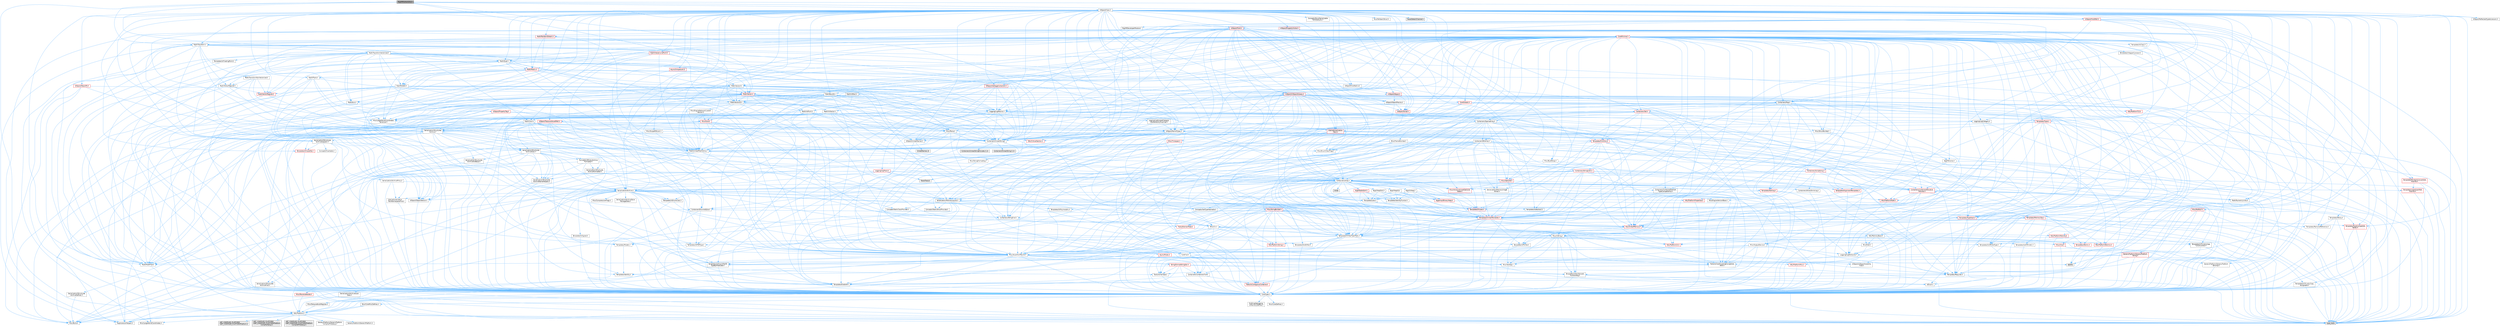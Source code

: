 digraph "RigVMPythonUtils.h"
{
 // INTERACTIVE_SVG=YES
 // LATEX_PDF_SIZE
  bgcolor="transparent";
  edge [fontname=Helvetica,fontsize=10,labelfontname=Helvetica,labelfontsize=10];
  node [fontname=Helvetica,fontsize=10,shape=box,height=0.2,width=0.4];
  Node1 [id="Node000001",label="RigVMPythonUtils.h",height=0.2,width=0.4,color="gray40", fillcolor="grey60", style="filled", fontcolor="black",tooltip=" "];
  Node1 -> Node2 [id="edge1_Node000001_Node000002",color="steelblue1",style="solid",tooltip=" "];
  Node2 [id="Node000002",label="Containers/UnrealString.h",height=0.2,width=0.4,color="grey40", fillcolor="white", style="filled",URL="$d5/dba/UnrealString_8h.html",tooltip=" "];
  Node2 -> Node3 [id="edge2_Node000002_Node000003",color="steelblue1",style="solid",tooltip=" "];
  Node3 [id="Node000003",label="Containers/UnrealStringIncludes.h.inl",height=0.2,width=0.4,color="grey60", fillcolor="#E0E0E0", style="filled",tooltip=" "];
  Node2 -> Node4 [id="edge3_Node000002_Node000004",color="steelblue1",style="solid",tooltip=" "];
  Node4 [id="Node000004",label="Containers/UnrealString.h.inl",height=0.2,width=0.4,color="grey60", fillcolor="#E0E0E0", style="filled",tooltip=" "];
  Node2 -> Node5 [id="edge4_Node000002_Node000005",color="steelblue1",style="solid",tooltip=" "];
  Node5 [id="Node000005",label="Misc/StringFormatArg.h",height=0.2,width=0.4,color="grey40", fillcolor="white", style="filled",URL="$d2/d16/StringFormatArg_8h.html",tooltip=" "];
  Node5 -> Node6 [id="edge5_Node000005_Node000006",color="steelblue1",style="solid",tooltip=" "];
  Node6 [id="Node000006",label="Containers/ContainersFwd.h",height=0.2,width=0.4,color="grey40", fillcolor="white", style="filled",URL="$d4/d0a/ContainersFwd_8h.html",tooltip=" "];
  Node6 -> Node7 [id="edge6_Node000006_Node000007",color="steelblue1",style="solid",tooltip=" "];
  Node7 [id="Node000007",label="HAL/Platform.h",height=0.2,width=0.4,color="grey40", fillcolor="white", style="filled",URL="$d9/dd0/Platform_8h.html",tooltip=" "];
  Node7 -> Node8 [id="edge7_Node000007_Node000008",color="steelblue1",style="solid",tooltip=" "];
  Node8 [id="Node000008",label="Misc/Build.h",height=0.2,width=0.4,color="grey40", fillcolor="white", style="filled",URL="$d3/dbb/Build_8h.html",tooltip=" "];
  Node7 -> Node9 [id="edge8_Node000007_Node000009",color="steelblue1",style="solid",tooltip=" "];
  Node9 [id="Node000009",label="Misc/LargeWorldCoordinates.h",height=0.2,width=0.4,color="grey40", fillcolor="white", style="filled",URL="$d2/dcb/LargeWorldCoordinates_8h.html",tooltip=" "];
  Node7 -> Node10 [id="edge9_Node000007_Node000010",color="steelblue1",style="solid",tooltip=" "];
  Node10 [id="Node000010",label="type_traits",height=0.2,width=0.4,color="grey60", fillcolor="#E0E0E0", style="filled",tooltip=" "];
  Node7 -> Node11 [id="edge10_Node000007_Node000011",color="steelblue1",style="solid",tooltip=" "];
  Node11 [id="Node000011",label="PreprocessorHelpers.h",height=0.2,width=0.4,color="grey40", fillcolor="white", style="filled",URL="$db/ddb/PreprocessorHelpers_8h.html",tooltip=" "];
  Node7 -> Node12 [id="edge11_Node000007_Node000012",color="steelblue1",style="solid",tooltip=" "];
  Node12 [id="Node000012",label="UBT_COMPILED_PLATFORM\l/UBT_COMPILED_PLATFORMPlatform\lCompilerPreSetup.h",height=0.2,width=0.4,color="grey60", fillcolor="#E0E0E0", style="filled",tooltip=" "];
  Node7 -> Node13 [id="edge12_Node000007_Node000013",color="steelblue1",style="solid",tooltip=" "];
  Node13 [id="Node000013",label="GenericPlatform/GenericPlatform\lCompilerPreSetup.h",height=0.2,width=0.4,color="grey40", fillcolor="white", style="filled",URL="$d9/dc8/GenericPlatformCompilerPreSetup_8h.html",tooltip=" "];
  Node7 -> Node14 [id="edge13_Node000007_Node000014",color="steelblue1",style="solid",tooltip=" "];
  Node14 [id="Node000014",label="GenericPlatform/GenericPlatform.h",height=0.2,width=0.4,color="grey40", fillcolor="white", style="filled",URL="$d6/d84/GenericPlatform_8h.html",tooltip=" "];
  Node7 -> Node15 [id="edge14_Node000007_Node000015",color="steelblue1",style="solid",tooltip=" "];
  Node15 [id="Node000015",label="UBT_COMPILED_PLATFORM\l/UBT_COMPILED_PLATFORMPlatform.h",height=0.2,width=0.4,color="grey60", fillcolor="#E0E0E0", style="filled",tooltip=" "];
  Node7 -> Node16 [id="edge15_Node000007_Node000016",color="steelblue1",style="solid",tooltip=" "];
  Node16 [id="Node000016",label="UBT_COMPILED_PLATFORM\l/UBT_COMPILED_PLATFORMPlatform\lCompilerSetup.h",height=0.2,width=0.4,color="grey60", fillcolor="#E0E0E0", style="filled",tooltip=" "];
  Node6 -> Node17 [id="edge16_Node000006_Node000017",color="steelblue1",style="solid",tooltip=" "];
  Node17 [id="Node000017",label="CoreTypes.h",height=0.2,width=0.4,color="grey40", fillcolor="white", style="filled",URL="$dc/dec/CoreTypes_8h.html",tooltip=" "];
  Node17 -> Node7 [id="edge17_Node000017_Node000007",color="steelblue1",style="solid",tooltip=" "];
  Node17 -> Node18 [id="edge18_Node000017_Node000018",color="steelblue1",style="solid",tooltip=" "];
  Node18 [id="Node000018",label="ProfilingDebugging\l/UMemoryDefines.h",height=0.2,width=0.4,color="grey40", fillcolor="white", style="filled",URL="$d2/da2/UMemoryDefines_8h.html",tooltip=" "];
  Node17 -> Node19 [id="edge19_Node000017_Node000019",color="steelblue1",style="solid",tooltip=" "];
  Node19 [id="Node000019",label="Misc/CoreMiscDefines.h",height=0.2,width=0.4,color="grey40", fillcolor="white", style="filled",URL="$da/d38/CoreMiscDefines_8h.html",tooltip=" "];
  Node19 -> Node7 [id="edge20_Node000019_Node000007",color="steelblue1",style="solid",tooltip=" "];
  Node19 -> Node11 [id="edge21_Node000019_Node000011",color="steelblue1",style="solid",tooltip=" "];
  Node17 -> Node20 [id="edge22_Node000017_Node000020",color="steelblue1",style="solid",tooltip=" "];
  Node20 [id="Node000020",label="Misc/CoreDefines.h",height=0.2,width=0.4,color="grey40", fillcolor="white", style="filled",URL="$d3/dd2/CoreDefines_8h.html",tooltip=" "];
  Node6 -> Node21 [id="edge23_Node000006_Node000021",color="steelblue1",style="solid",tooltip=" "];
  Node21 [id="Node000021",label="Traits/IsContiguousContainer.h",height=0.2,width=0.4,color="red", fillcolor="#FFF0F0", style="filled",URL="$d5/d3c/IsContiguousContainer_8h.html",tooltip=" "];
  Node21 -> Node17 [id="edge24_Node000021_Node000017",color="steelblue1",style="solid",tooltip=" "];
  Node1 -> Node7 [id="edge25_Node000001_Node000007",color="steelblue1",style="solid",tooltip=" "];
  Node1 -> Node24 [id="edge26_Node000001_Node000024",color="steelblue1",style="solid",tooltip=" "];
  Node24 [id="Node000024",label="Math/Color.h",height=0.2,width=0.4,color="grey40", fillcolor="white", style="filled",URL="$dd/dac/Color_8h.html",tooltip=" "];
  Node24 -> Node25 [id="edge27_Node000024_Node000025",color="steelblue1",style="solid",tooltip=" "];
  Node25 [id="Node000025",label="Containers/Array.h",height=0.2,width=0.4,color="grey40", fillcolor="white", style="filled",URL="$df/dd0/Array_8h.html",tooltip=" "];
  Node25 -> Node17 [id="edge28_Node000025_Node000017",color="steelblue1",style="solid",tooltip=" "];
  Node25 -> Node26 [id="edge29_Node000025_Node000026",color="steelblue1",style="solid",tooltip=" "];
  Node26 [id="Node000026",label="Misc/AssertionMacros.h",height=0.2,width=0.4,color="grey40", fillcolor="white", style="filled",URL="$d0/dfa/AssertionMacros_8h.html",tooltip=" "];
  Node26 -> Node17 [id="edge30_Node000026_Node000017",color="steelblue1",style="solid",tooltip=" "];
  Node26 -> Node7 [id="edge31_Node000026_Node000007",color="steelblue1",style="solid",tooltip=" "];
  Node26 -> Node27 [id="edge32_Node000026_Node000027",color="steelblue1",style="solid",tooltip=" "];
  Node27 [id="Node000027",label="HAL/PlatformMisc.h",height=0.2,width=0.4,color="red", fillcolor="#FFF0F0", style="filled",URL="$d0/df5/PlatformMisc_8h.html",tooltip=" "];
  Node27 -> Node17 [id="edge33_Node000027_Node000017",color="steelblue1",style="solid",tooltip=" "];
  Node26 -> Node11 [id="edge34_Node000026_Node000011",color="steelblue1",style="solid",tooltip=" "];
  Node26 -> Node59 [id="edge35_Node000026_Node000059",color="steelblue1",style="solid",tooltip=" "];
  Node59 [id="Node000059",label="Templates/EnableIf.h",height=0.2,width=0.4,color="grey40", fillcolor="white", style="filled",URL="$d7/d60/EnableIf_8h.html",tooltip=" "];
  Node59 -> Node17 [id="edge36_Node000059_Node000017",color="steelblue1",style="solid",tooltip=" "];
  Node26 -> Node60 [id="edge37_Node000026_Node000060",color="steelblue1",style="solid",tooltip=" "];
  Node60 [id="Node000060",label="Templates/IsArrayOrRefOf\lTypeByPredicate.h",height=0.2,width=0.4,color="grey40", fillcolor="white", style="filled",URL="$d6/da1/IsArrayOrRefOfTypeByPredicate_8h.html",tooltip=" "];
  Node60 -> Node17 [id="edge38_Node000060_Node000017",color="steelblue1",style="solid",tooltip=" "];
  Node26 -> Node61 [id="edge39_Node000026_Node000061",color="steelblue1",style="solid",tooltip=" "];
  Node61 [id="Node000061",label="Templates/IsValidVariadic\lFunctionArg.h",height=0.2,width=0.4,color="grey40", fillcolor="white", style="filled",URL="$d0/dc8/IsValidVariadicFunctionArg_8h.html",tooltip=" "];
  Node61 -> Node17 [id="edge40_Node000061_Node000017",color="steelblue1",style="solid",tooltip=" "];
  Node61 -> Node62 [id="edge41_Node000061_Node000062",color="steelblue1",style="solid",tooltip=" "];
  Node62 [id="Node000062",label="IsEnum.h",height=0.2,width=0.4,color="grey40", fillcolor="white", style="filled",URL="$d4/de5/IsEnum_8h.html",tooltip=" "];
  Node61 -> Node10 [id="edge42_Node000061_Node000010",color="steelblue1",style="solid",tooltip=" "];
  Node26 -> Node63 [id="edge43_Node000026_Node000063",color="steelblue1",style="solid",tooltip=" "];
  Node63 [id="Node000063",label="Traits/IsCharEncodingCompatible\lWith.h",height=0.2,width=0.4,color="grey40", fillcolor="white", style="filled",URL="$df/dd1/IsCharEncodingCompatibleWith_8h.html",tooltip=" "];
  Node63 -> Node10 [id="edge44_Node000063_Node000010",color="steelblue1",style="solid",tooltip=" "];
  Node63 -> Node64 [id="edge45_Node000063_Node000064",color="steelblue1",style="solid",tooltip=" "];
  Node64 [id="Node000064",label="Traits/IsCharType.h",height=0.2,width=0.4,color="grey40", fillcolor="white", style="filled",URL="$db/d51/IsCharType_8h.html",tooltip=" "];
  Node64 -> Node17 [id="edge46_Node000064_Node000017",color="steelblue1",style="solid",tooltip=" "];
  Node26 -> Node65 [id="edge47_Node000026_Node000065",color="steelblue1",style="solid",tooltip=" "];
  Node65 [id="Node000065",label="Misc/VarArgs.h",height=0.2,width=0.4,color="grey40", fillcolor="white", style="filled",URL="$d5/d6f/VarArgs_8h.html",tooltip=" "];
  Node65 -> Node17 [id="edge48_Node000065_Node000017",color="steelblue1",style="solid",tooltip=" "];
  Node26 -> Node66 [id="edge49_Node000026_Node000066",color="steelblue1",style="solid",tooltip=" "];
  Node66 [id="Node000066",label="String/FormatStringSan.h",height=0.2,width=0.4,color="red", fillcolor="#FFF0F0", style="filled",URL="$d3/d8b/FormatStringSan_8h.html",tooltip=" "];
  Node66 -> Node10 [id="edge50_Node000066_Node000010",color="steelblue1",style="solid",tooltip=" "];
  Node66 -> Node17 [id="edge51_Node000066_Node000017",color="steelblue1",style="solid",tooltip=" "];
  Node66 -> Node67 [id="edge52_Node000066_Node000067",color="steelblue1",style="solid",tooltip=" "];
  Node67 [id="Node000067",label="Templates/Requires.h",height=0.2,width=0.4,color="grey40", fillcolor="white", style="filled",URL="$dc/d96/Requires_8h.html",tooltip=" "];
  Node67 -> Node59 [id="edge53_Node000067_Node000059",color="steelblue1",style="solid",tooltip=" "];
  Node67 -> Node10 [id="edge54_Node000067_Node000010",color="steelblue1",style="solid",tooltip=" "];
  Node66 -> Node68 [id="edge55_Node000066_Node000068",color="steelblue1",style="solid",tooltip=" "];
  Node68 [id="Node000068",label="Templates/Identity.h",height=0.2,width=0.4,color="grey40", fillcolor="white", style="filled",URL="$d0/dd5/Identity_8h.html",tooltip=" "];
  Node66 -> Node61 [id="edge56_Node000066_Node000061",color="steelblue1",style="solid",tooltip=" "];
  Node66 -> Node64 [id="edge57_Node000066_Node000064",color="steelblue1",style="solid",tooltip=" "];
  Node66 -> Node6 [id="edge58_Node000066_Node000006",color="steelblue1",style="solid",tooltip=" "];
  Node26 -> Node72 [id="edge59_Node000026_Node000072",color="steelblue1",style="solid",tooltip=" "];
  Node72 [id="Node000072",label="atomic",height=0.2,width=0.4,color="grey60", fillcolor="#E0E0E0", style="filled",tooltip=" "];
  Node25 -> Node73 [id="edge60_Node000025_Node000073",color="steelblue1",style="solid",tooltip=" "];
  Node73 [id="Node000073",label="Misc/IntrusiveUnsetOptional\lState.h",height=0.2,width=0.4,color="red", fillcolor="#FFF0F0", style="filled",URL="$d2/d0a/IntrusiveUnsetOptionalState_8h.html",tooltip=" "];
  Node25 -> Node75 [id="edge61_Node000025_Node000075",color="steelblue1",style="solid",tooltip=" "];
  Node75 [id="Node000075",label="Misc/ReverseIterate.h",height=0.2,width=0.4,color="red", fillcolor="#FFF0F0", style="filled",URL="$db/de3/ReverseIterate_8h.html",tooltip=" "];
  Node75 -> Node7 [id="edge62_Node000075_Node000007",color="steelblue1",style="solid",tooltip=" "];
  Node25 -> Node77 [id="edge63_Node000025_Node000077",color="steelblue1",style="solid",tooltip=" "];
  Node77 [id="Node000077",label="HAL/UnrealMemory.h",height=0.2,width=0.4,color="red", fillcolor="#FFF0F0", style="filled",URL="$d9/d96/UnrealMemory_8h.html",tooltip=" "];
  Node77 -> Node17 [id="edge64_Node000077_Node000017",color="steelblue1",style="solid",tooltip=" "];
  Node77 -> Node81 [id="edge65_Node000077_Node000081",color="steelblue1",style="solid",tooltip=" "];
  Node81 [id="Node000081",label="HAL/MemoryBase.h",height=0.2,width=0.4,color="grey40", fillcolor="white", style="filled",URL="$d6/d9f/MemoryBase_8h.html",tooltip=" "];
  Node81 -> Node17 [id="edge66_Node000081_Node000017",color="steelblue1",style="solid",tooltip=" "];
  Node81 -> Node52 [id="edge67_Node000081_Node000052",color="steelblue1",style="solid",tooltip=" "];
  Node52 [id="Node000052",label="HAL/PlatformAtomics.h",height=0.2,width=0.4,color="red", fillcolor="#FFF0F0", style="filled",URL="$d3/d36/PlatformAtomics_8h.html",tooltip=" "];
  Node52 -> Node17 [id="edge68_Node000052_Node000017",color="steelblue1",style="solid",tooltip=" "];
  Node81 -> Node35 [id="edge69_Node000081_Node000035",color="steelblue1",style="solid",tooltip=" "];
  Node35 [id="Node000035",label="HAL/PlatformCrt.h",height=0.2,width=0.4,color="red", fillcolor="#FFF0F0", style="filled",URL="$d8/d75/PlatformCrt_8h.html",tooltip=" "];
  Node81 -> Node82 [id="edge70_Node000081_Node000082",color="steelblue1",style="solid",tooltip=" "];
  Node82 [id="Node000082",label="Misc/Exec.h",height=0.2,width=0.4,color="grey40", fillcolor="white", style="filled",URL="$de/ddb/Exec_8h.html",tooltip=" "];
  Node82 -> Node17 [id="edge71_Node000082_Node000017",color="steelblue1",style="solid",tooltip=" "];
  Node82 -> Node26 [id="edge72_Node000082_Node000026",color="steelblue1",style="solid",tooltip=" "];
  Node81 -> Node83 [id="edge73_Node000081_Node000083",color="steelblue1",style="solid",tooltip=" "];
  Node83 [id="Node000083",label="Misc/OutputDevice.h",height=0.2,width=0.4,color="grey40", fillcolor="white", style="filled",URL="$d7/d32/OutputDevice_8h.html",tooltip=" "];
  Node83 -> Node31 [id="edge74_Node000083_Node000031",color="steelblue1",style="solid",tooltip=" "];
  Node31 [id="Node000031",label="CoreFwd.h",height=0.2,width=0.4,color="grey40", fillcolor="white", style="filled",URL="$d1/d1e/CoreFwd_8h.html",tooltip=" "];
  Node31 -> Node17 [id="edge75_Node000031_Node000017",color="steelblue1",style="solid",tooltip=" "];
  Node31 -> Node6 [id="edge76_Node000031_Node000006",color="steelblue1",style="solid",tooltip=" "];
  Node31 -> Node32 [id="edge77_Node000031_Node000032",color="steelblue1",style="solid",tooltip=" "];
  Node32 [id="Node000032",label="Math/MathFwd.h",height=0.2,width=0.4,color="grey40", fillcolor="white", style="filled",URL="$d2/d10/MathFwd_8h.html",tooltip=" "];
  Node32 -> Node7 [id="edge78_Node000032_Node000007",color="steelblue1",style="solid",tooltip=" "];
  Node31 -> Node33 [id="edge79_Node000031_Node000033",color="steelblue1",style="solid",tooltip=" "];
  Node33 [id="Node000033",label="UObject/UObjectHierarchy\lFwd.h",height=0.2,width=0.4,color="grey40", fillcolor="white", style="filled",URL="$d3/d13/UObjectHierarchyFwd_8h.html",tooltip=" "];
  Node83 -> Node17 [id="edge80_Node000083_Node000017",color="steelblue1",style="solid",tooltip=" "];
  Node83 -> Node84 [id="edge81_Node000083_Node000084",color="steelblue1",style="solid",tooltip=" "];
  Node84 [id="Node000084",label="Logging/LogVerbosity.h",height=0.2,width=0.4,color="grey40", fillcolor="white", style="filled",URL="$d2/d8f/LogVerbosity_8h.html",tooltip=" "];
  Node84 -> Node17 [id="edge82_Node000084_Node000017",color="steelblue1",style="solid",tooltip=" "];
  Node83 -> Node65 [id="edge83_Node000083_Node000065",color="steelblue1",style="solid",tooltip=" "];
  Node83 -> Node60 [id="edge84_Node000083_Node000060",color="steelblue1",style="solid",tooltip=" "];
  Node83 -> Node61 [id="edge85_Node000083_Node000061",color="steelblue1",style="solid",tooltip=" "];
  Node83 -> Node63 [id="edge86_Node000083_Node000063",color="steelblue1",style="solid",tooltip=" "];
  Node81 -> Node85 [id="edge87_Node000081_Node000085",color="steelblue1",style="solid",tooltip=" "];
  Node85 [id="Node000085",label="Templates/Atomic.h",height=0.2,width=0.4,color="red", fillcolor="#FFF0F0", style="filled",URL="$d3/d91/Atomic_8h.html",tooltip=" "];
  Node85 -> Node72 [id="edge88_Node000085_Node000072",color="steelblue1",style="solid",tooltip=" "];
  Node77 -> Node94 [id="edge89_Node000077_Node000094",color="steelblue1",style="solid",tooltip=" "];
  Node94 [id="Node000094",label="HAL/PlatformMemory.h",height=0.2,width=0.4,color="red", fillcolor="#FFF0F0", style="filled",URL="$de/d68/PlatformMemory_8h.html",tooltip=" "];
  Node94 -> Node17 [id="edge90_Node000094_Node000017",color="steelblue1",style="solid",tooltip=" "];
  Node77 -> Node97 [id="edge91_Node000077_Node000097",color="steelblue1",style="solid",tooltip=" "];
  Node97 [id="Node000097",label="Templates/IsPointer.h",height=0.2,width=0.4,color="grey40", fillcolor="white", style="filled",URL="$d7/d05/IsPointer_8h.html",tooltip=" "];
  Node97 -> Node17 [id="edge92_Node000097_Node000017",color="steelblue1",style="solid",tooltip=" "];
  Node25 -> Node98 [id="edge93_Node000025_Node000098",color="steelblue1",style="solid",tooltip=" "];
  Node98 [id="Node000098",label="Templates/UnrealTypeTraits.h",height=0.2,width=0.4,color="grey40", fillcolor="white", style="filled",URL="$d2/d2d/UnrealTypeTraits_8h.html",tooltip=" "];
  Node98 -> Node17 [id="edge94_Node000098_Node000017",color="steelblue1",style="solid",tooltip=" "];
  Node98 -> Node97 [id="edge95_Node000098_Node000097",color="steelblue1",style="solid",tooltip=" "];
  Node98 -> Node26 [id="edge96_Node000098_Node000026",color="steelblue1",style="solid",tooltip=" "];
  Node98 -> Node90 [id="edge97_Node000098_Node000090",color="steelblue1",style="solid",tooltip=" "];
  Node90 [id="Node000090",label="Templates/AndOrNot.h",height=0.2,width=0.4,color="grey40", fillcolor="white", style="filled",URL="$db/d0a/AndOrNot_8h.html",tooltip=" "];
  Node90 -> Node17 [id="edge98_Node000090_Node000017",color="steelblue1",style="solid",tooltip=" "];
  Node98 -> Node59 [id="edge99_Node000098_Node000059",color="steelblue1",style="solid",tooltip=" "];
  Node98 -> Node99 [id="edge100_Node000098_Node000099",color="steelblue1",style="solid",tooltip=" "];
  Node99 [id="Node000099",label="Templates/IsArithmetic.h",height=0.2,width=0.4,color="grey40", fillcolor="white", style="filled",URL="$d2/d5d/IsArithmetic_8h.html",tooltip=" "];
  Node99 -> Node17 [id="edge101_Node000099_Node000017",color="steelblue1",style="solid",tooltip=" "];
  Node98 -> Node62 [id="edge102_Node000098_Node000062",color="steelblue1",style="solid",tooltip=" "];
  Node98 -> Node100 [id="edge103_Node000098_Node000100",color="steelblue1",style="solid",tooltip=" "];
  Node100 [id="Node000100",label="Templates/Models.h",height=0.2,width=0.4,color="grey40", fillcolor="white", style="filled",URL="$d3/d0c/Models_8h.html",tooltip=" "];
  Node100 -> Node68 [id="edge104_Node000100_Node000068",color="steelblue1",style="solid",tooltip=" "];
  Node98 -> Node101 [id="edge105_Node000098_Node000101",color="steelblue1",style="solid",tooltip=" "];
  Node101 [id="Node000101",label="Templates/IsPODType.h",height=0.2,width=0.4,color="grey40", fillcolor="white", style="filled",URL="$d7/db1/IsPODType_8h.html",tooltip=" "];
  Node101 -> Node17 [id="edge106_Node000101_Node000017",color="steelblue1",style="solid",tooltip=" "];
  Node98 -> Node102 [id="edge107_Node000098_Node000102",color="steelblue1",style="solid",tooltip=" "];
  Node102 [id="Node000102",label="Templates/IsUECoreType.h",height=0.2,width=0.4,color="grey40", fillcolor="white", style="filled",URL="$d1/db8/IsUECoreType_8h.html",tooltip=" "];
  Node102 -> Node17 [id="edge108_Node000102_Node000017",color="steelblue1",style="solid",tooltip=" "];
  Node102 -> Node10 [id="edge109_Node000102_Node000010",color="steelblue1",style="solid",tooltip=" "];
  Node98 -> Node91 [id="edge110_Node000098_Node000091",color="steelblue1",style="solid",tooltip=" "];
  Node91 [id="Node000091",label="Templates/IsTriviallyCopy\lConstructible.h",height=0.2,width=0.4,color="grey40", fillcolor="white", style="filled",URL="$d3/d78/IsTriviallyCopyConstructible_8h.html",tooltip=" "];
  Node91 -> Node17 [id="edge111_Node000091_Node000017",color="steelblue1",style="solid",tooltip=" "];
  Node91 -> Node10 [id="edge112_Node000091_Node000010",color="steelblue1",style="solid",tooltip=" "];
  Node25 -> Node103 [id="edge113_Node000025_Node000103",color="steelblue1",style="solid",tooltip=" "];
  Node103 [id="Node000103",label="Templates/UnrealTemplate.h",height=0.2,width=0.4,color="red", fillcolor="#FFF0F0", style="filled",URL="$d4/d24/UnrealTemplate_8h.html",tooltip=" "];
  Node103 -> Node17 [id="edge114_Node000103_Node000017",color="steelblue1",style="solid",tooltip=" "];
  Node103 -> Node97 [id="edge115_Node000103_Node000097",color="steelblue1",style="solid",tooltip=" "];
  Node103 -> Node77 [id="edge116_Node000103_Node000077",color="steelblue1",style="solid",tooltip=" "];
  Node103 -> Node98 [id="edge117_Node000103_Node000098",color="steelblue1",style="solid",tooltip=" "];
  Node103 -> Node106 [id="edge118_Node000103_Node000106",color="steelblue1",style="solid",tooltip=" "];
  Node106 [id="Node000106",label="Templates/RemoveReference.h",height=0.2,width=0.4,color="grey40", fillcolor="white", style="filled",URL="$da/dbe/RemoveReference_8h.html",tooltip=" "];
  Node106 -> Node17 [id="edge119_Node000106_Node000017",color="steelblue1",style="solid",tooltip=" "];
  Node103 -> Node67 [id="edge120_Node000103_Node000067",color="steelblue1",style="solid",tooltip=" "];
  Node103 -> Node107 [id="edge121_Node000103_Node000107",color="steelblue1",style="solid",tooltip=" "];
  Node107 [id="Node000107",label="Templates/TypeCompatible\lBytes.h",height=0.2,width=0.4,color="red", fillcolor="#FFF0F0", style="filled",URL="$df/d0a/TypeCompatibleBytes_8h.html",tooltip=" "];
  Node107 -> Node17 [id="edge122_Node000107_Node000017",color="steelblue1",style="solid",tooltip=" "];
  Node107 -> Node10 [id="edge123_Node000107_Node000010",color="steelblue1",style="solid",tooltip=" "];
  Node103 -> Node68 [id="edge124_Node000103_Node000068",color="steelblue1",style="solid",tooltip=" "];
  Node103 -> Node21 [id="edge125_Node000103_Node000021",color="steelblue1",style="solid",tooltip=" "];
  Node103 -> Node10 [id="edge126_Node000103_Node000010",color="steelblue1",style="solid",tooltip=" "];
  Node25 -> Node109 [id="edge127_Node000025_Node000109",color="steelblue1",style="solid",tooltip=" "];
  Node109 [id="Node000109",label="Containers/AllowShrinking.h",height=0.2,width=0.4,color="grey40", fillcolor="white", style="filled",URL="$d7/d1a/AllowShrinking_8h.html",tooltip=" "];
  Node109 -> Node17 [id="edge128_Node000109_Node000017",color="steelblue1",style="solid",tooltip=" "];
  Node25 -> Node110 [id="edge129_Node000025_Node000110",color="steelblue1",style="solid",tooltip=" "];
  Node110 [id="Node000110",label="Containers/ContainerAllocation\lPolicies.h",height=0.2,width=0.4,color="red", fillcolor="#FFF0F0", style="filled",URL="$d7/dff/ContainerAllocationPolicies_8h.html",tooltip=" "];
  Node110 -> Node17 [id="edge130_Node000110_Node000017",color="steelblue1",style="solid",tooltip=" "];
  Node110 -> Node110 [id="edge131_Node000110_Node000110",color="steelblue1",style="solid",tooltip=" "];
  Node110 -> Node112 [id="edge132_Node000110_Node000112",color="steelblue1",style="solid",tooltip=" "];
  Node112 [id="Node000112",label="HAL/PlatformMath.h",height=0.2,width=0.4,color="red", fillcolor="#FFF0F0", style="filled",URL="$dc/d53/PlatformMath_8h.html",tooltip=" "];
  Node112 -> Node17 [id="edge133_Node000112_Node000017",color="steelblue1",style="solid",tooltip=" "];
  Node110 -> Node77 [id="edge134_Node000110_Node000077",color="steelblue1",style="solid",tooltip=" "];
  Node110 -> Node45 [id="edge135_Node000110_Node000045",color="steelblue1",style="solid",tooltip=" "];
  Node45 [id="Node000045",label="Math/NumericLimits.h",height=0.2,width=0.4,color="grey40", fillcolor="white", style="filled",URL="$df/d1b/NumericLimits_8h.html",tooltip=" "];
  Node45 -> Node17 [id="edge136_Node000045_Node000017",color="steelblue1",style="solid",tooltip=" "];
  Node110 -> Node26 [id="edge137_Node000110_Node000026",color="steelblue1",style="solid",tooltip=" "];
  Node110 -> Node120 [id="edge138_Node000110_Node000120",color="steelblue1",style="solid",tooltip=" "];
  Node120 [id="Node000120",label="Templates/IsPolymorphic.h",height=0.2,width=0.4,color="grey40", fillcolor="white", style="filled",URL="$dc/d20/IsPolymorphic_8h.html",tooltip=" "];
  Node110 -> Node121 [id="edge139_Node000110_Node000121",color="steelblue1",style="solid",tooltip=" "];
  Node121 [id="Node000121",label="Templates/MemoryOps.h",height=0.2,width=0.4,color="red", fillcolor="#FFF0F0", style="filled",URL="$db/dea/MemoryOps_8h.html",tooltip=" "];
  Node121 -> Node17 [id="edge140_Node000121_Node000017",color="steelblue1",style="solid",tooltip=" "];
  Node121 -> Node77 [id="edge141_Node000121_Node000077",color="steelblue1",style="solid",tooltip=" "];
  Node121 -> Node92 [id="edge142_Node000121_Node000092",color="steelblue1",style="solid",tooltip=" "];
  Node92 [id="Node000092",label="Templates/IsTriviallyCopy\lAssignable.h",height=0.2,width=0.4,color="grey40", fillcolor="white", style="filled",URL="$d2/df2/IsTriviallyCopyAssignable_8h.html",tooltip=" "];
  Node92 -> Node17 [id="edge143_Node000092_Node000017",color="steelblue1",style="solid",tooltip=" "];
  Node92 -> Node10 [id="edge144_Node000092_Node000010",color="steelblue1",style="solid",tooltip=" "];
  Node121 -> Node91 [id="edge145_Node000121_Node000091",color="steelblue1",style="solid",tooltip=" "];
  Node121 -> Node67 [id="edge146_Node000121_Node000067",color="steelblue1",style="solid",tooltip=" "];
  Node121 -> Node98 [id="edge147_Node000121_Node000098",color="steelblue1",style="solid",tooltip=" "];
  Node121 -> Node10 [id="edge148_Node000121_Node000010",color="steelblue1",style="solid",tooltip=" "];
  Node110 -> Node107 [id="edge149_Node000110_Node000107",color="steelblue1",style="solid",tooltip=" "];
  Node110 -> Node10 [id="edge150_Node000110_Node000010",color="steelblue1",style="solid",tooltip=" "];
  Node25 -> Node122 [id="edge151_Node000025_Node000122",color="steelblue1",style="solid",tooltip=" "];
  Node122 [id="Node000122",label="Containers/ContainerElement\lTypeCompatibility.h",height=0.2,width=0.4,color="grey40", fillcolor="white", style="filled",URL="$df/ddf/ContainerElementTypeCompatibility_8h.html",tooltip=" "];
  Node122 -> Node17 [id="edge152_Node000122_Node000017",color="steelblue1",style="solid",tooltip=" "];
  Node122 -> Node98 [id="edge153_Node000122_Node000098",color="steelblue1",style="solid",tooltip=" "];
  Node25 -> Node123 [id="edge154_Node000025_Node000123",color="steelblue1",style="solid",tooltip=" "];
  Node123 [id="Node000123",label="Serialization/Archive.h",height=0.2,width=0.4,color="grey40", fillcolor="white", style="filled",URL="$d7/d3b/Archive_8h.html",tooltip=" "];
  Node123 -> Node31 [id="edge155_Node000123_Node000031",color="steelblue1",style="solid",tooltip=" "];
  Node123 -> Node17 [id="edge156_Node000123_Node000017",color="steelblue1",style="solid",tooltip=" "];
  Node123 -> Node124 [id="edge157_Node000123_Node000124",color="steelblue1",style="solid",tooltip=" "];
  Node124 [id="Node000124",label="HAL/PlatformProperties.h",height=0.2,width=0.4,color="red", fillcolor="#FFF0F0", style="filled",URL="$d9/db0/PlatformProperties_8h.html",tooltip=" "];
  Node124 -> Node17 [id="edge158_Node000124_Node000017",color="steelblue1",style="solid",tooltip=" "];
  Node123 -> Node127 [id="edge159_Node000123_Node000127",color="steelblue1",style="solid",tooltip=" "];
  Node127 [id="Node000127",label="Internationalization\l/TextNamespaceFwd.h",height=0.2,width=0.4,color="grey40", fillcolor="white", style="filled",URL="$d8/d97/TextNamespaceFwd_8h.html",tooltip=" "];
  Node127 -> Node17 [id="edge160_Node000127_Node000017",color="steelblue1",style="solid",tooltip=" "];
  Node123 -> Node32 [id="edge161_Node000123_Node000032",color="steelblue1",style="solid",tooltip=" "];
  Node123 -> Node26 [id="edge162_Node000123_Node000026",color="steelblue1",style="solid",tooltip=" "];
  Node123 -> Node8 [id="edge163_Node000123_Node000008",color="steelblue1",style="solid",tooltip=" "];
  Node123 -> Node46 [id="edge164_Node000123_Node000046",color="steelblue1",style="solid",tooltip=" "];
  Node46 [id="Node000046",label="Misc/CompressionFlags.h",height=0.2,width=0.4,color="grey40", fillcolor="white", style="filled",URL="$d9/d76/CompressionFlags_8h.html",tooltip=" "];
  Node123 -> Node128 [id="edge165_Node000123_Node000128",color="steelblue1",style="solid",tooltip=" "];
  Node128 [id="Node000128",label="Misc/EngineVersionBase.h",height=0.2,width=0.4,color="grey40", fillcolor="white", style="filled",URL="$d5/d2b/EngineVersionBase_8h.html",tooltip=" "];
  Node128 -> Node17 [id="edge166_Node000128_Node000017",color="steelblue1",style="solid",tooltip=" "];
  Node123 -> Node65 [id="edge167_Node000123_Node000065",color="steelblue1",style="solid",tooltip=" "];
  Node123 -> Node129 [id="edge168_Node000123_Node000129",color="steelblue1",style="solid",tooltip=" "];
  Node129 [id="Node000129",label="Serialization/ArchiveCook\lData.h",height=0.2,width=0.4,color="grey40", fillcolor="white", style="filled",URL="$dc/db6/ArchiveCookData_8h.html",tooltip=" "];
  Node129 -> Node7 [id="edge169_Node000129_Node000007",color="steelblue1",style="solid",tooltip=" "];
  Node123 -> Node130 [id="edge170_Node000123_Node000130",color="steelblue1",style="solid",tooltip=" "];
  Node130 [id="Node000130",label="Serialization/ArchiveSave\lPackageData.h",height=0.2,width=0.4,color="grey40", fillcolor="white", style="filled",URL="$d1/d37/ArchiveSavePackageData_8h.html",tooltip=" "];
  Node123 -> Node59 [id="edge171_Node000123_Node000059",color="steelblue1",style="solid",tooltip=" "];
  Node123 -> Node60 [id="edge172_Node000123_Node000060",color="steelblue1",style="solid",tooltip=" "];
  Node123 -> Node131 [id="edge173_Node000123_Node000131",color="steelblue1",style="solid",tooltip=" "];
  Node131 [id="Node000131",label="Templates/IsEnumClass.h",height=0.2,width=0.4,color="grey40", fillcolor="white", style="filled",URL="$d7/d15/IsEnumClass_8h.html",tooltip=" "];
  Node131 -> Node17 [id="edge174_Node000131_Node000017",color="steelblue1",style="solid",tooltip=" "];
  Node131 -> Node90 [id="edge175_Node000131_Node000090",color="steelblue1",style="solid",tooltip=" "];
  Node123 -> Node117 [id="edge176_Node000123_Node000117",color="steelblue1",style="solid",tooltip=" "];
  Node117 [id="Node000117",label="Templates/IsSigned.h",height=0.2,width=0.4,color="grey40", fillcolor="white", style="filled",URL="$d8/dd8/IsSigned_8h.html",tooltip=" "];
  Node117 -> Node17 [id="edge177_Node000117_Node000017",color="steelblue1",style="solid",tooltip=" "];
  Node123 -> Node61 [id="edge178_Node000123_Node000061",color="steelblue1",style="solid",tooltip=" "];
  Node123 -> Node103 [id="edge179_Node000123_Node000103",color="steelblue1",style="solid",tooltip=" "];
  Node123 -> Node63 [id="edge180_Node000123_Node000063",color="steelblue1",style="solid",tooltip=" "];
  Node123 -> Node132 [id="edge181_Node000123_Node000132",color="steelblue1",style="solid",tooltip=" "];
  Node132 [id="Node000132",label="UObject/ObjectVersion.h",height=0.2,width=0.4,color="grey40", fillcolor="white", style="filled",URL="$da/d63/ObjectVersion_8h.html",tooltip=" "];
  Node132 -> Node17 [id="edge182_Node000132_Node000017",color="steelblue1",style="solid",tooltip=" "];
  Node25 -> Node133 [id="edge183_Node000025_Node000133",color="steelblue1",style="solid",tooltip=" "];
  Node133 [id="Node000133",label="Serialization/MemoryImage\lWriter.h",height=0.2,width=0.4,color="grey40", fillcolor="white", style="filled",URL="$d0/d08/MemoryImageWriter_8h.html",tooltip=" "];
  Node133 -> Node17 [id="edge184_Node000133_Node000017",color="steelblue1",style="solid",tooltip=" "];
  Node133 -> Node134 [id="edge185_Node000133_Node000134",color="steelblue1",style="solid",tooltip=" "];
  Node134 [id="Node000134",label="Serialization/MemoryLayout.h",height=0.2,width=0.4,color="grey40", fillcolor="white", style="filled",URL="$d7/d66/MemoryLayout_8h.html",tooltip=" "];
  Node134 -> Node135 [id="edge186_Node000134_Node000135",color="steelblue1",style="solid",tooltip=" "];
  Node135 [id="Node000135",label="Concepts/StaticClassProvider.h",height=0.2,width=0.4,color="grey40", fillcolor="white", style="filled",URL="$dd/d83/StaticClassProvider_8h.html",tooltip=" "];
  Node134 -> Node136 [id="edge187_Node000134_Node000136",color="steelblue1",style="solid",tooltip=" "];
  Node136 [id="Node000136",label="Concepts/StaticStructProvider.h",height=0.2,width=0.4,color="grey40", fillcolor="white", style="filled",URL="$d5/d77/StaticStructProvider_8h.html",tooltip=" "];
  Node134 -> Node137 [id="edge188_Node000134_Node000137",color="steelblue1",style="solid",tooltip=" "];
  Node137 [id="Node000137",label="Containers/EnumAsByte.h",height=0.2,width=0.4,color="grey40", fillcolor="white", style="filled",URL="$d6/d9a/EnumAsByte_8h.html",tooltip=" "];
  Node137 -> Node17 [id="edge189_Node000137_Node000017",color="steelblue1",style="solid",tooltip=" "];
  Node137 -> Node101 [id="edge190_Node000137_Node000101",color="steelblue1",style="solid",tooltip=" "];
  Node137 -> Node138 [id="edge191_Node000137_Node000138",color="steelblue1",style="solid",tooltip=" "];
  Node138 [id="Node000138",label="Templates/TypeHash.h",height=0.2,width=0.4,color="red", fillcolor="#FFF0F0", style="filled",URL="$d1/d62/TypeHash_8h.html",tooltip=" "];
  Node138 -> Node17 [id="edge192_Node000138_Node000017",color="steelblue1",style="solid",tooltip=" "];
  Node138 -> Node67 [id="edge193_Node000138_Node000067",color="steelblue1",style="solid",tooltip=" "];
  Node138 -> Node139 [id="edge194_Node000138_Node000139",color="steelblue1",style="solid",tooltip=" "];
  Node139 [id="Node000139",label="Misc/Crc.h",height=0.2,width=0.4,color="grey40", fillcolor="white", style="filled",URL="$d4/dd2/Crc_8h.html",tooltip=" "];
  Node139 -> Node17 [id="edge195_Node000139_Node000017",color="steelblue1",style="solid",tooltip=" "];
  Node139 -> Node79 [id="edge196_Node000139_Node000079",color="steelblue1",style="solid",tooltip=" "];
  Node79 [id="Node000079",label="HAL/PlatformString.h",height=0.2,width=0.4,color="red", fillcolor="#FFF0F0", style="filled",URL="$db/db5/PlatformString_8h.html",tooltip=" "];
  Node79 -> Node17 [id="edge197_Node000079_Node000017",color="steelblue1",style="solid",tooltip=" "];
  Node139 -> Node26 [id="edge198_Node000139_Node000026",color="steelblue1",style="solid",tooltip=" "];
  Node139 -> Node140 [id="edge199_Node000139_Node000140",color="steelblue1",style="solid",tooltip=" "];
  Node140 [id="Node000140",label="Misc/CString.h",height=0.2,width=0.4,color="grey40", fillcolor="white", style="filled",URL="$d2/d49/CString_8h.html",tooltip=" "];
  Node140 -> Node17 [id="edge200_Node000140_Node000017",color="steelblue1",style="solid",tooltip=" "];
  Node140 -> Node35 [id="edge201_Node000140_Node000035",color="steelblue1",style="solid",tooltip=" "];
  Node140 -> Node79 [id="edge202_Node000140_Node000079",color="steelblue1",style="solid",tooltip=" "];
  Node140 -> Node26 [id="edge203_Node000140_Node000026",color="steelblue1",style="solid",tooltip=" "];
  Node140 -> Node141 [id="edge204_Node000140_Node000141",color="steelblue1",style="solid",tooltip=" "];
  Node141 [id="Node000141",label="Misc/Char.h",height=0.2,width=0.4,color="red", fillcolor="#FFF0F0", style="filled",URL="$d0/d58/Char_8h.html",tooltip=" "];
  Node141 -> Node17 [id="edge205_Node000141_Node000017",color="steelblue1",style="solid",tooltip=" "];
  Node141 -> Node10 [id="edge206_Node000141_Node000010",color="steelblue1",style="solid",tooltip=" "];
  Node140 -> Node65 [id="edge207_Node000140_Node000065",color="steelblue1",style="solid",tooltip=" "];
  Node140 -> Node60 [id="edge208_Node000140_Node000060",color="steelblue1",style="solid",tooltip=" "];
  Node140 -> Node61 [id="edge209_Node000140_Node000061",color="steelblue1",style="solid",tooltip=" "];
  Node140 -> Node63 [id="edge210_Node000140_Node000063",color="steelblue1",style="solid",tooltip=" "];
  Node139 -> Node141 [id="edge211_Node000139_Node000141",color="steelblue1",style="solid",tooltip=" "];
  Node139 -> Node98 [id="edge212_Node000139_Node000098",color="steelblue1",style="solid",tooltip=" "];
  Node139 -> Node64 [id="edge213_Node000139_Node000064",color="steelblue1",style="solid",tooltip=" "];
  Node138 -> Node10 [id="edge214_Node000138_Node000010",color="steelblue1",style="solid",tooltip=" "];
  Node134 -> Node29 [id="edge215_Node000134_Node000029",color="steelblue1",style="solid",tooltip=" "];
  Node29 [id="Node000029",label="Containers/StringFwd.h",height=0.2,width=0.4,color="grey40", fillcolor="white", style="filled",URL="$df/d37/StringFwd_8h.html",tooltip=" "];
  Node29 -> Node17 [id="edge216_Node000029_Node000017",color="steelblue1",style="solid",tooltip=" "];
  Node29 -> Node30 [id="edge217_Node000029_Node000030",color="steelblue1",style="solid",tooltip=" "];
  Node30 [id="Node000030",label="Traits/ElementType.h",height=0.2,width=0.4,color="red", fillcolor="#FFF0F0", style="filled",URL="$d5/d4f/ElementType_8h.html",tooltip=" "];
  Node30 -> Node7 [id="edge218_Node000030_Node000007",color="steelblue1",style="solid",tooltip=" "];
  Node30 -> Node10 [id="edge219_Node000030_Node000010",color="steelblue1",style="solid",tooltip=" "];
  Node29 -> Node21 [id="edge220_Node000029_Node000021",color="steelblue1",style="solid",tooltip=" "];
  Node134 -> Node77 [id="edge221_Node000134_Node000077",color="steelblue1",style="solid",tooltip=" "];
  Node134 -> Node145 [id="edge222_Node000134_Node000145",color="steelblue1",style="solid",tooltip=" "];
  Node145 [id="Node000145",label="Misc/DelayedAutoRegister.h",height=0.2,width=0.4,color="grey40", fillcolor="white", style="filled",URL="$d1/dda/DelayedAutoRegister_8h.html",tooltip=" "];
  Node145 -> Node7 [id="edge223_Node000145_Node000007",color="steelblue1",style="solid",tooltip=" "];
  Node134 -> Node59 [id="edge224_Node000134_Node000059",color="steelblue1",style="solid",tooltip=" "];
  Node134 -> Node146 [id="edge225_Node000134_Node000146",color="steelblue1",style="solid",tooltip=" "];
  Node146 [id="Node000146",label="Templates/IsAbstract.h",height=0.2,width=0.4,color="grey40", fillcolor="white", style="filled",URL="$d8/db7/IsAbstract_8h.html",tooltip=" "];
  Node134 -> Node120 [id="edge226_Node000134_Node000120",color="steelblue1",style="solid",tooltip=" "];
  Node134 -> Node100 [id="edge227_Node000134_Node000100",color="steelblue1",style="solid",tooltip=" "];
  Node134 -> Node103 [id="edge228_Node000134_Node000103",color="steelblue1",style="solid",tooltip=" "];
  Node25 -> Node147 [id="edge229_Node000025_Node000147",color="steelblue1",style="solid",tooltip=" "];
  Node147 [id="Node000147",label="Algo/Heapify.h",height=0.2,width=0.4,color="grey40", fillcolor="white", style="filled",URL="$d0/d2a/Heapify_8h.html",tooltip=" "];
  Node147 -> Node148 [id="edge230_Node000147_Node000148",color="steelblue1",style="solid",tooltip=" "];
  Node148 [id="Node000148",label="Algo/Impl/BinaryHeap.h",height=0.2,width=0.4,color="red", fillcolor="#FFF0F0", style="filled",URL="$d7/da3/Algo_2Impl_2BinaryHeap_8h.html",tooltip=" "];
  Node148 -> Node149 [id="edge231_Node000148_Node000149",color="steelblue1",style="solid",tooltip=" "];
  Node149 [id="Node000149",label="Templates/Invoke.h",height=0.2,width=0.4,color="red", fillcolor="#FFF0F0", style="filled",URL="$d7/deb/Invoke_8h.html",tooltip=" "];
  Node149 -> Node17 [id="edge232_Node000149_Node000017",color="steelblue1",style="solid",tooltip=" "];
  Node149 -> Node103 [id="edge233_Node000149_Node000103",color="steelblue1",style="solid",tooltip=" "];
  Node149 -> Node10 [id="edge234_Node000149_Node000010",color="steelblue1",style="solid",tooltip=" "];
  Node148 -> Node10 [id="edge235_Node000148_Node000010",color="steelblue1",style="solid",tooltip=" "];
  Node147 -> Node153 [id="edge236_Node000147_Node000153",color="steelblue1",style="solid",tooltip=" "];
  Node153 [id="Node000153",label="Templates/IdentityFunctor.h",height=0.2,width=0.4,color="grey40", fillcolor="white", style="filled",URL="$d7/d2e/IdentityFunctor_8h.html",tooltip=" "];
  Node153 -> Node7 [id="edge237_Node000153_Node000007",color="steelblue1",style="solid",tooltip=" "];
  Node147 -> Node149 [id="edge238_Node000147_Node000149",color="steelblue1",style="solid",tooltip=" "];
  Node147 -> Node154 [id="edge239_Node000147_Node000154",color="steelblue1",style="solid",tooltip=" "];
  Node154 [id="Node000154",label="Templates/Less.h",height=0.2,width=0.4,color="grey40", fillcolor="white", style="filled",URL="$de/dc8/Less_8h.html",tooltip=" "];
  Node154 -> Node17 [id="edge240_Node000154_Node000017",color="steelblue1",style="solid",tooltip=" "];
  Node154 -> Node103 [id="edge241_Node000154_Node000103",color="steelblue1",style="solid",tooltip=" "];
  Node147 -> Node103 [id="edge242_Node000147_Node000103",color="steelblue1",style="solid",tooltip=" "];
  Node25 -> Node155 [id="edge243_Node000025_Node000155",color="steelblue1",style="solid",tooltip=" "];
  Node155 [id="Node000155",label="Algo/HeapSort.h",height=0.2,width=0.4,color="grey40", fillcolor="white", style="filled",URL="$d3/d92/HeapSort_8h.html",tooltip=" "];
  Node155 -> Node148 [id="edge244_Node000155_Node000148",color="steelblue1",style="solid",tooltip=" "];
  Node155 -> Node153 [id="edge245_Node000155_Node000153",color="steelblue1",style="solid",tooltip=" "];
  Node155 -> Node154 [id="edge246_Node000155_Node000154",color="steelblue1",style="solid",tooltip=" "];
  Node155 -> Node103 [id="edge247_Node000155_Node000103",color="steelblue1",style="solid",tooltip=" "];
  Node25 -> Node156 [id="edge248_Node000025_Node000156",color="steelblue1",style="solid",tooltip=" "];
  Node156 [id="Node000156",label="Algo/IsHeap.h",height=0.2,width=0.4,color="grey40", fillcolor="white", style="filled",URL="$de/d32/IsHeap_8h.html",tooltip=" "];
  Node156 -> Node148 [id="edge249_Node000156_Node000148",color="steelblue1",style="solid",tooltip=" "];
  Node156 -> Node153 [id="edge250_Node000156_Node000153",color="steelblue1",style="solid",tooltip=" "];
  Node156 -> Node149 [id="edge251_Node000156_Node000149",color="steelblue1",style="solid",tooltip=" "];
  Node156 -> Node154 [id="edge252_Node000156_Node000154",color="steelblue1",style="solid",tooltip=" "];
  Node156 -> Node103 [id="edge253_Node000156_Node000103",color="steelblue1",style="solid",tooltip=" "];
  Node25 -> Node148 [id="edge254_Node000025_Node000148",color="steelblue1",style="solid",tooltip=" "];
  Node25 -> Node157 [id="edge255_Node000025_Node000157",color="steelblue1",style="solid",tooltip=" "];
  Node157 [id="Node000157",label="Algo/StableSort.h",height=0.2,width=0.4,color="red", fillcolor="#FFF0F0", style="filled",URL="$d7/d3c/StableSort_8h.html",tooltip=" "];
  Node157 -> Node153 [id="edge256_Node000157_Node000153",color="steelblue1",style="solid",tooltip=" "];
  Node157 -> Node149 [id="edge257_Node000157_Node000149",color="steelblue1",style="solid",tooltip=" "];
  Node157 -> Node154 [id="edge258_Node000157_Node000154",color="steelblue1",style="solid",tooltip=" "];
  Node157 -> Node103 [id="edge259_Node000157_Node000103",color="steelblue1",style="solid",tooltip=" "];
  Node25 -> Node160 [id="edge260_Node000025_Node000160",color="steelblue1",style="solid",tooltip=" "];
  Node160 [id="Node000160",label="Concepts/GetTypeHashable.h",height=0.2,width=0.4,color="grey40", fillcolor="white", style="filled",URL="$d3/da2/GetTypeHashable_8h.html",tooltip=" "];
  Node160 -> Node17 [id="edge261_Node000160_Node000017",color="steelblue1",style="solid",tooltip=" "];
  Node160 -> Node138 [id="edge262_Node000160_Node000138",color="steelblue1",style="solid",tooltip=" "];
  Node25 -> Node153 [id="edge263_Node000025_Node000153",color="steelblue1",style="solid",tooltip=" "];
  Node25 -> Node149 [id="edge264_Node000025_Node000149",color="steelblue1",style="solid",tooltip=" "];
  Node25 -> Node154 [id="edge265_Node000025_Node000154",color="steelblue1",style="solid",tooltip=" "];
  Node25 -> Node161 [id="edge266_Node000025_Node000161",color="steelblue1",style="solid",tooltip=" "];
  Node161 [id="Node000161",label="Templates/LosesQualifiers\lFromTo.h",height=0.2,width=0.4,color="red", fillcolor="#FFF0F0", style="filled",URL="$d2/db3/LosesQualifiersFromTo_8h.html",tooltip=" "];
  Node161 -> Node10 [id="edge267_Node000161_Node000010",color="steelblue1",style="solid",tooltip=" "];
  Node25 -> Node67 [id="edge268_Node000025_Node000067",color="steelblue1",style="solid",tooltip=" "];
  Node25 -> Node162 [id="edge269_Node000025_Node000162",color="steelblue1",style="solid",tooltip=" "];
  Node162 [id="Node000162",label="Templates/Sorting.h",height=0.2,width=0.4,color="red", fillcolor="#FFF0F0", style="filled",URL="$d3/d9e/Sorting_8h.html",tooltip=" "];
  Node162 -> Node17 [id="edge270_Node000162_Node000017",color="steelblue1",style="solid",tooltip=" "];
  Node162 -> Node112 [id="edge271_Node000162_Node000112",color="steelblue1",style="solid",tooltip=" "];
  Node162 -> Node154 [id="edge272_Node000162_Node000154",color="steelblue1",style="solid",tooltip=" "];
  Node25 -> Node166 [id="edge273_Node000025_Node000166",color="steelblue1",style="solid",tooltip=" "];
  Node166 [id="Node000166",label="Templates/AlignmentTemplates.h",height=0.2,width=0.4,color="red", fillcolor="#FFF0F0", style="filled",URL="$dd/d32/AlignmentTemplates_8h.html",tooltip=" "];
  Node166 -> Node17 [id="edge274_Node000166_Node000017",color="steelblue1",style="solid",tooltip=" "];
  Node166 -> Node97 [id="edge275_Node000166_Node000097",color="steelblue1",style="solid",tooltip=" "];
  Node25 -> Node30 [id="edge276_Node000025_Node000030",color="steelblue1",style="solid",tooltip=" "];
  Node25 -> Node118 [id="edge277_Node000025_Node000118",color="steelblue1",style="solid",tooltip=" "];
  Node118 [id="Node000118",label="limits",height=0.2,width=0.4,color="grey60", fillcolor="#E0E0E0", style="filled",tooltip=" "];
  Node25 -> Node10 [id="edge278_Node000025_Node000010",color="steelblue1",style="solid",tooltip=" "];
  Node24 -> Node2 [id="edge279_Node000024_Node000002",color="steelblue1",style="solid",tooltip=" "];
  Node24 -> Node17 [id="edge280_Node000024_Node000017",color="steelblue1",style="solid",tooltip=" "];
  Node24 -> Node11 [id="edge281_Node000024_Node000011",color="steelblue1",style="solid",tooltip=" "];
  Node24 -> Node32 [id="edge282_Node000024_Node000032",color="steelblue1",style="solid",tooltip=" "];
  Node24 -> Node165 [id="edge283_Node000024_Node000165",color="steelblue1",style="solid",tooltip=" "];
  Node165 [id="Node000165",label="Math/UnrealMathUtility.h",height=0.2,width=0.4,color="grey40", fillcolor="white", style="filled",URL="$db/db8/UnrealMathUtility_8h.html",tooltip=" "];
  Node165 -> Node17 [id="edge284_Node000165_Node000017",color="steelblue1",style="solid",tooltip=" "];
  Node165 -> Node26 [id="edge285_Node000165_Node000026",color="steelblue1",style="solid",tooltip=" "];
  Node165 -> Node112 [id="edge286_Node000165_Node000112",color="steelblue1",style="solid",tooltip=" "];
  Node165 -> Node32 [id="edge287_Node000165_Node000032",color="steelblue1",style="solid",tooltip=" "];
  Node165 -> Node68 [id="edge288_Node000165_Node000068",color="steelblue1",style="solid",tooltip=" "];
  Node165 -> Node67 [id="edge289_Node000165_Node000067",color="steelblue1",style="solid",tooltip=" "];
  Node24 -> Node26 [id="edge290_Node000024_Node000026",color="steelblue1",style="solid",tooltip=" "];
  Node24 -> Node139 [id="edge291_Node000024_Node000139",color="steelblue1",style="solid",tooltip=" "];
  Node24 -> Node167 [id="edge292_Node000024_Node000167",color="steelblue1",style="solid",tooltip=" "];
  Node167 [id="Node000167",label="Misc/Parse.h",height=0.2,width=0.4,color="grey40", fillcolor="white", style="filled",URL="$dc/d71/Parse_8h.html",tooltip=" "];
  Node167 -> Node29 [id="edge293_Node000167_Node000029",color="steelblue1",style="solid",tooltip=" "];
  Node167 -> Node2 [id="edge294_Node000167_Node000002",color="steelblue1",style="solid",tooltip=" "];
  Node167 -> Node17 [id="edge295_Node000167_Node000017",color="steelblue1",style="solid",tooltip=" "];
  Node167 -> Node35 [id="edge296_Node000167_Node000035",color="steelblue1",style="solid",tooltip=" "];
  Node167 -> Node8 [id="edge297_Node000167_Node000008",color="steelblue1",style="solid",tooltip=" "];
  Node167 -> Node47 [id="edge298_Node000167_Node000047",color="steelblue1",style="solid",tooltip=" "];
  Node47 [id="Node000047",label="Misc/EnumClassFlags.h",height=0.2,width=0.4,color="grey40", fillcolor="white", style="filled",URL="$d8/de7/EnumClassFlags_8h.html",tooltip=" "];
  Node167 -> Node168 [id="edge299_Node000167_Node000168",color="steelblue1",style="solid",tooltip=" "];
  Node168 [id="Node000168",label="Templates/Function.h",height=0.2,width=0.4,color="red", fillcolor="#FFF0F0", style="filled",URL="$df/df5/Function_8h.html",tooltip=" "];
  Node168 -> Node17 [id="edge300_Node000168_Node000017",color="steelblue1",style="solid",tooltip=" "];
  Node168 -> Node26 [id="edge301_Node000168_Node000026",color="steelblue1",style="solid",tooltip=" "];
  Node168 -> Node73 [id="edge302_Node000168_Node000073",color="steelblue1",style="solid",tooltip=" "];
  Node168 -> Node77 [id="edge303_Node000168_Node000077",color="steelblue1",style="solid",tooltip=" "];
  Node168 -> Node98 [id="edge304_Node000168_Node000098",color="steelblue1",style="solid",tooltip=" "];
  Node168 -> Node149 [id="edge305_Node000168_Node000149",color="steelblue1",style="solid",tooltip=" "];
  Node168 -> Node103 [id="edge306_Node000168_Node000103",color="steelblue1",style="solid",tooltip=" "];
  Node168 -> Node67 [id="edge307_Node000168_Node000067",color="steelblue1",style="solid",tooltip=" "];
  Node168 -> Node165 [id="edge308_Node000168_Node000165",color="steelblue1",style="solid",tooltip=" "];
  Node168 -> Node10 [id="edge309_Node000168_Node000010",color="steelblue1",style="solid",tooltip=" "];
  Node24 -> Node123 [id="edge310_Node000024_Node000123",color="steelblue1",style="solid",tooltip=" "];
  Node24 -> Node134 [id="edge311_Node000024_Node000134",color="steelblue1",style="solid",tooltip=" "];
  Node24 -> Node170 [id="edge312_Node000024_Node000170",color="steelblue1",style="solid",tooltip=" "];
  Node170 [id="Node000170",label="Serialization/Structured\lArchive.h",height=0.2,width=0.4,color="grey40", fillcolor="white", style="filled",URL="$d9/d1e/StructuredArchive_8h.html",tooltip=" "];
  Node170 -> Node25 [id="edge313_Node000170_Node000025",color="steelblue1",style="solid",tooltip=" "];
  Node170 -> Node110 [id="edge314_Node000170_Node000110",color="steelblue1",style="solid",tooltip=" "];
  Node170 -> Node17 [id="edge315_Node000170_Node000017",color="steelblue1",style="solid",tooltip=" "];
  Node170 -> Node171 [id="edge316_Node000170_Node000171",color="steelblue1",style="solid",tooltip=" "];
  Node171 [id="Node000171",label="Formatters/BinaryArchive\lFormatter.h",height=0.2,width=0.4,color="grey40", fillcolor="white", style="filled",URL="$d2/d01/BinaryArchiveFormatter_8h.html",tooltip=" "];
  Node171 -> Node25 [id="edge317_Node000171_Node000025",color="steelblue1",style="solid",tooltip=" "];
  Node171 -> Node7 [id="edge318_Node000171_Node000007",color="steelblue1",style="solid",tooltip=" "];
  Node171 -> Node123 [id="edge319_Node000171_Node000123",color="steelblue1",style="solid",tooltip=" "];
  Node171 -> Node172 [id="edge320_Node000171_Node000172",color="steelblue1",style="solid",tooltip=" "];
  Node172 [id="Node000172",label="Serialization/Structured\lArchiveFormatter.h",height=0.2,width=0.4,color="grey40", fillcolor="white", style="filled",URL="$db/dfe/StructuredArchiveFormatter_8h.html",tooltip=" "];
  Node172 -> Node25 [id="edge321_Node000172_Node000025",color="steelblue1",style="solid",tooltip=" "];
  Node172 -> Node31 [id="edge322_Node000172_Node000031",color="steelblue1",style="solid",tooltip=" "];
  Node172 -> Node17 [id="edge323_Node000172_Node000017",color="steelblue1",style="solid",tooltip=" "];
  Node172 -> Node173 [id="edge324_Node000172_Node000173",color="steelblue1",style="solid",tooltip=" "];
  Node173 [id="Node000173",label="Serialization/Structured\lArchiveNameHelpers.h",height=0.2,width=0.4,color="grey40", fillcolor="white", style="filled",URL="$d0/d7b/StructuredArchiveNameHelpers_8h.html",tooltip=" "];
  Node173 -> Node17 [id="edge325_Node000173_Node000017",color="steelblue1",style="solid",tooltip=" "];
  Node173 -> Node68 [id="edge326_Node000173_Node000068",color="steelblue1",style="solid",tooltip=" "];
  Node171 -> Node173 [id="edge327_Node000171_Node000173",color="steelblue1",style="solid",tooltip=" "];
  Node170 -> Node8 [id="edge328_Node000170_Node000008",color="steelblue1",style="solid",tooltip=" "];
  Node170 -> Node123 [id="edge329_Node000170_Node000123",color="steelblue1",style="solid",tooltip=" "];
  Node170 -> Node174 [id="edge330_Node000170_Node000174",color="steelblue1",style="solid",tooltip=" "];
  Node174 [id="Node000174",label="Serialization/Structured\lArchiveAdapters.h",height=0.2,width=0.4,color="grey40", fillcolor="white", style="filled",URL="$d3/de1/StructuredArchiveAdapters_8h.html",tooltip=" "];
  Node174 -> Node17 [id="edge331_Node000174_Node000017",color="steelblue1",style="solid",tooltip=" "];
  Node174 -> Node175 [id="edge332_Node000174_Node000175",color="steelblue1",style="solid",tooltip=" "];
  Node175 [id="Node000175",label="Concepts/Insertable.h",height=0.2,width=0.4,color="grey40", fillcolor="white", style="filled",URL="$d8/d3b/Insertable_8h.html",tooltip=" "];
  Node174 -> Node100 [id="edge333_Node000174_Node000100",color="steelblue1",style="solid",tooltip=" "];
  Node174 -> Node176 [id="edge334_Node000174_Node000176",color="steelblue1",style="solid",tooltip=" "];
  Node176 [id="Node000176",label="Serialization/ArchiveProxy.h",height=0.2,width=0.4,color="grey40", fillcolor="white", style="filled",URL="$dc/dda/ArchiveProxy_8h.html",tooltip=" "];
  Node176 -> Node17 [id="edge335_Node000176_Node000017",color="steelblue1",style="solid",tooltip=" "];
  Node176 -> Node127 [id="edge336_Node000176_Node000127",color="steelblue1",style="solid",tooltip=" "];
  Node176 -> Node123 [id="edge337_Node000176_Node000123",color="steelblue1",style="solid",tooltip=" "];
  Node174 -> Node177 [id="edge338_Node000174_Node000177",color="steelblue1",style="solid",tooltip=" "];
  Node177 [id="Node000177",label="Serialization/Structured\lArchiveSlots.h",height=0.2,width=0.4,color="grey40", fillcolor="white", style="filled",URL="$d2/d87/StructuredArchiveSlots_8h.html",tooltip=" "];
  Node177 -> Node25 [id="edge339_Node000177_Node000025",color="steelblue1",style="solid",tooltip=" "];
  Node177 -> Node17 [id="edge340_Node000177_Node000017",color="steelblue1",style="solid",tooltip=" "];
  Node177 -> Node171 [id="edge341_Node000177_Node000171",color="steelblue1",style="solid",tooltip=" "];
  Node177 -> Node8 [id="edge342_Node000177_Node000008",color="steelblue1",style="solid",tooltip=" "];
  Node177 -> Node178 [id="edge343_Node000177_Node000178",color="steelblue1",style="solid",tooltip=" "];
  Node178 [id="Node000178",label="Misc/Optional.h",height=0.2,width=0.4,color="red", fillcolor="#FFF0F0", style="filled",URL="$d2/dae/Optional_8h.html",tooltip=" "];
  Node178 -> Node17 [id="edge344_Node000178_Node000017",color="steelblue1",style="solid",tooltip=" "];
  Node178 -> Node26 [id="edge345_Node000178_Node000026",color="steelblue1",style="solid",tooltip=" "];
  Node178 -> Node73 [id="edge346_Node000178_Node000073",color="steelblue1",style="solid",tooltip=" "];
  Node178 -> Node121 [id="edge347_Node000178_Node000121",color="steelblue1",style="solid",tooltip=" "];
  Node178 -> Node103 [id="edge348_Node000178_Node000103",color="steelblue1",style="solid",tooltip=" "];
  Node178 -> Node123 [id="edge349_Node000178_Node000123",color="steelblue1",style="solid",tooltip=" "];
  Node177 -> Node123 [id="edge350_Node000177_Node000123",color="steelblue1",style="solid",tooltip=" "];
  Node177 -> Node179 [id="edge351_Node000177_Node000179",color="steelblue1",style="solid",tooltip=" "];
  Node179 [id="Node000179",label="Serialization/Structured\lArchiveFwd.h",height=0.2,width=0.4,color="grey40", fillcolor="white", style="filled",URL="$d2/df9/StructuredArchiveFwd_8h.html",tooltip=" "];
  Node179 -> Node17 [id="edge352_Node000179_Node000017",color="steelblue1",style="solid",tooltip=" "];
  Node179 -> Node8 [id="edge353_Node000179_Node000008",color="steelblue1",style="solid",tooltip=" "];
  Node179 -> Node10 [id="edge354_Node000179_Node000010",color="steelblue1",style="solid",tooltip=" "];
  Node177 -> Node173 [id="edge355_Node000177_Node000173",color="steelblue1",style="solid",tooltip=" "];
  Node177 -> Node180 [id="edge356_Node000177_Node000180",color="steelblue1",style="solid",tooltip=" "];
  Node180 [id="Node000180",label="Serialization/Structured\lArchiveSlotBase.h",height=0.2,width=0.4,color="grey40", fillcolor="white", style="filled",URL="$d9/d9a/StructuredArchiveSlotBase_8h.html",tooltip=" "];
  Node180 -> Node17 [id="edge357_Node000180_Node000017",color="steelblue1",style="solid",tooltip=" "];
  Node177 -> Node59 [id="edge358_Node000177_Node000059",color="steelblue1",style="solid",tooltip=" "];
  Node177 -> Node131 [id="edge359_Node000177_Node000131",color="steelblue1",style="solid",tooltip=" "];
  Node174 -> Node181 [id="edge360_Node000174_Node000181",color="steelblue1",style="solid",tooltip=" "];
  Node181 [id="Node000181",label="Templates/UniqueObj.h",height=0.2,width=0.4,color="red", fillcolor="#FFF0F0", style="filled",URL="$da/d95/UniqueObj_8h.html",tooltip=" "];
  Node181 -> Node17 [id="edge361_Node000181_Node000017",color="steelblue1",style="solid",tooltip=" "];
  Node170 -> Node185 [id="edge362_Node000170_Node000185",color="steelblue1",style="solid",tooltip=" "];
  Node185 [id="Node000185",label="Serialization/Structured\lArchiveDefines.h",height=0.2,width=0.4,color="grey40", fillcolor="white", style="filled",URL="$d3/d61/StructuredArchiveDefines_8h.html",tooltip=" "];
  Node185 -> Node8 [id="edge363_Node000185_Node000008",color="steelblue1",style="solid",tooltip=" "];
  Node170 -> Node172 [id="edge364_Node000170_Node000172",color="steelblue1",style="solid",tooltip=" "];
  Node170 -> Node179 [id="edge365_Node000170_Node000179",color="steelblue1",style="solid",tooltip=" "];
  Node170 -> Node173 [id="edge366_Node000170_Node000173",color="steelblue1",style="solid",tooltip=" "];
  Node170 -> Node180 [id="edge367_Node000170_Node000180",color="steelblue1",style="solid",tooltip=" "];
  Node170 -> Node177 [id="edge368_Node000170_Node000177",color="steelblue1",style="solid",tooltip=" "];
  Node170 -> Node181 [id="edge369_Node000170_Node000181",color="steelblue1",style="solid",tooltip=" "];
  Node24 -> Node173 [id="edge370_Node000024_Node000173",color="steelblue1",style="solid",tooltip=" "];
  Node24 -> Node177 [id="edge371_Node000024_Node000177",color="steelblue1",style="solid",tooltip=" "];
  Node1 -> Node186 [id="edge372_Node000001_Node000186",color="steelblue1",style="solid",tooltip=" "];
  Node186 [id="Node000186",label="Math/Transform.h",height=0.2,width=0.4,color="grey40", fillcolor="white", style="filled",URL="$de/d05/Math_2Transform_8h.html",tooltip=" "];
  Node186 -> Node17 [id="edge373_Node000186_Node000017",color="steelblue1",style="solid",tooltip=" "];
  Node186 -> Node11 [id="edge374_Node000186_Node000011",color="steelblue1",style="solid",tooltip=" "];
  Node186 -> Node32 [id="edge375_Node000186_Node000032",color="steelblue1",style="solid",tooltip=" "];
  Node186 -> Node187 [id="edge376_Node000186_Node000187",color="steelblue1",style="solid",tooltip=" "];
  Node187 [id="Node000187",label="Math/Quat.h",height=0.2,width=0.4,color="grey40", fillcolor="white", style="filled",URL="$d9/de9/Quat_8h.html",tooltip=" "];
  Node187 -> Node17 [id="edge377_Node000187_Node000017",color="steelblue1",style="solid",tooltip=" "];
  Node187 -> Node26 [id="edge378_Node000187_Node000026",color="steelblue1",style="solid",tooltip=" "];
  Node187 -> Node165 [id="edge379_Node000187_Node000165",color="steelblue1",style="solid",tooltip=" "];
  Node187 -> Node2 [id="edge380_Node000187_Node000002",color="steelblue1",style="solid",tooltip=" "];
  Node187 -> Node188 [id="edge381_Node000187_Node000188",color="steelblue1",style="solid",tooltip=" "];
  Node188 [id="Node000188",label="Logging/LogMacros.h",height=0.2,width=0.4,color="grey40", fillcolor="white", style="filled",URL="$d0/d16/LogMacros_8h.html",tooltip=" "];
  Node188 -> Node2 [id="edge382_Node000188_Node000002",color="steelblue1",style="solid",tooltip=" "];
  Node188 -> Node17 [id="edge383_Node000188_Node000017",color="steelblue1",style="solid",tooltip=" "];
  Node188 -> Node11 [id="edge384_Node000188_Node000011",color="steelblue1",style="solid",tooltip=" "];
  Node188 -> Node189 [id="edge385_Node000188_Node000189",color="steelblue1",style="solid",tooltip=" "];
  Node189 [id="Node000189",label="Logging/LogCategory.h",height=0.2,width=0.4,color="grey40", fillcolor="white", style="filled",URL="$d9/d36/LogCategory_8h.html",tooltip=" "];
  Node189 -> Node17 [id="edge386_Node000189_Node000017",color="steelblue1",style="solid",tooltip=" "];
  Node189 -> Node84 [id="edge387_Node000189_Node000084",color="steelblue1",style="solid",tooltip=" "];
  Node189 -> Node190 [id="edge388_Node000189_Node000190",color="steelblue1",style="solid",tooltip=" "];
  Node190 [id="Node000190",label="UObject/NameTypes.h",height=0.2,width=0.4,color="grey40", fillcolor="white", style="filled",URL="$d6/d35/NameTypes_8h.html",tooltip=" "];
  Node190 -> Node17 [id="edge389_Node000190_Node000017",color="steelblue1",style="solid",tooltip=" "];
  Node190 -> Node26 [id="edge390_Node000190_Node000026",color="steelblue1",style="solid",tooltip=" "];
  Node190 -> Node77 [id="edge391_Node000190_Node000077",color="steelblue1",style="solid",tooltip=" "];
  Node190 -> Node98 [id="edge392_Node000190_Node000098",color="steelblue1",style="solid",tooltip=" "];
  Node190 -> Node103 [id="edge393_Node000190_Node000103",color="steelblue1",style="solid",tooltip=" "];
  Node190 -> Node2 [id="edge394_Node000190_Node000002",color="steelblue1",style="solid",tooltip=" "];
  Node190 -> Node191 [id="edge395_Node000190_Node000191",color="steelblue1",style="solid",tooltip=" "];
  Node191 [id="Node000191",label="HAL/CriticalSection.h",height=0.2,width=0.4,color="red", fillcolor="#FFF0F0", style="filled",URL="$d6/d90/CriticalSection_8h.html",tooltip=" "];
  Node190 -> Node194 [id="edge396_Node000190_Node000194",color="steelblue1",style="solid",tooltip=" "];
  Node194 [id="Node000194",label="Containers/StringConv.h",height=0.2,width=0.4,color="red", fillcolor="#FFF0F0", style="filled",URL="$d3/ddf/StringConv_8h.html",tooltip=" "];
  Node194 -> Node17 [id="edge397_Node000194_Node000017",color="steelblue1",style="solid",tooltip=" "];
  Node194 -> Node26 [id="edge398_Node000194_Node000026",color="steelblue1",style="solid",tooltip=" "];
  Node194 -> Node110 [id="edge399_Node000194_Node000110",color="steelblue1",style="solid",tooltip=" "];
  Node194 -> Node25 [id="edge400_Node000194_Node000025",color="steelblue1",style="solid",tooltip=" "];
  Node194 -> Node140 [id="edge401_Node000194_Node000140",color="steelblue1",style="solid",tooltip=" "];
  Node194 -> Node103 [id="edge402_Node000194_Node000103",color="steelblue1",style="solid",tooltip=" "];
  Node194 -> Node98 [id="edge403_Node000194_Node000098",color="steelblue1",style="solid",tooltip=" "];
  Node194 -> Node30 [id="edge404_Node000194_Node000030",color="steelblue1",style="solid",tooltip=" "];
  Node194 -> Node63 [id="edge405_Node000194_Node000063",color="steelblue1",style="solid",tooltip=" "];
  Node194 -> Node21 [id="edge406_Node000194_Node000021",color="steelblue1",style="solid",tooltip=" "];
  Node194 -> Node10 [id="edge407_Node000194_Node000010",color="steelblue1",style="solid",tooltip=" "];
  Node190 -> Node29 [id="edge408_Node000190_Node000029",color="steelblue1",style="solid",tooltip=" "];
  Node190 -> Node195 [id="edge409_Node000190_Node000195",color="steelblue1",style="solid",tooltip=" "];
  Node195 [id="Node000195",label="UObject/UnrealNames.h",height=0.2,width=0.4,color="grey40", fillcolor="white", style="filled",URL="$d8/db1/UnrealNames_8h.html",tooltip=" "];
  Node195 -> Node17 [id="edge410_Node000195_Node000017",color="steelblue1",style="solid",tooltip=" "];
  Node195 -> Node196 [id="edge411_Node000195_Node000196",color="steelblue1",style="solid",tooltip=" "];
  Node196 [id="Node000196",label="UnrealNames.inl",height=0.2,width=0.4,color="grey60", fillcolor="#E0E0E0", style="filled",tooltip=" "];
  Node190 -> Node85 [id="edge412_Node000190_Node000085",color="steelblue1",style="solid",tooltip=" "];
  Node190 -> Node134 [id="edge413_Node000190_Node000134",color="steelblue1",style="solid",tooltip=" "];
  Node190 -> Node73 [id="edge414_Node000190_Node000073",color="steelblue1",style="solid",tooltip=" "];
  Node190 -> Node197 [id="edge415_Node000190_Node000197",color="steelblue1",style="solid",tooltip=" "];
  Node197 [id="Node000197",label="Misc/StringBuilder.h",height=0.2,width=0.4,color="red", fillcolor="#FFF0F0", style="filled",URL="$d4/d52/StringBuilder_8h.html",tooltip=" "];
  Node197 -> Node29 [id="edge416_Node000197_Node000029",color="steelblue1",style="solid",tooltip=" "];
  Node197 -> Node17 [id="edge417_Node000197_Node000017",color="steelblue1",style="solid",tooltip=" "];
  Node197 -> Node79 [id="edge418_Node000197_Node000079",color="steelblue1",style="solid",tooltip=" "];
  Node197 -> Node77 [id="edge419_Node000197_Node000077",color="steelblue1",style="solid",tooltip=" "];
  Node197 -> Node26 [id="edge420_Node000197_Node000026",color="steelblue1",style="solid",tooltip=" "];
  Node197 -> Node140 [id="edge421_Node000197_Node000140",color="steelblue1",style="solid",tooltip=" "];
  Node197 -> Node59 [id="edge422_Node000197_Node000059",color="steelblue1",style="solid",tooltip=" "];
  Node197 -> Node60 [id="edge423_Node000197_Node000060",color="steelblue1",style="solid",tooltip=" "];
  Node197 -> Node61 [id="edge424_Node000197_Node000061",color="steelblue1",style="solid",tooltip=" "];
  Node197 -> Node67 [id="edge425_Node000197_Node000067",color="steelblue1",style="solid",tooltip=" "];
  Node197 -> Node103 [id="edge426_Node000197_Node000103",color="steelblue1",style="solid",tooltip=" "];
  Node197 -> Node98 [id="edge427_Node000197_Node000098",color="steelblue1",style="solid",tooltip=" "];
  Node197 -> Node63 [id="edge428_Node000197_Node000063",color="steelblue1",style="solid",tooltip=" "];
  Node197 -> Node64 [id="edge429_Node000197_Node000064",color="steelblue1",style="solid",tooltip=" "];
  Node197 -> Node21 [id="edge430_Node000197_Node000021",color="steelblue1",style="solid",tooltip=" "];
  Node197 -> Node10 [id="edge431_Node000197_Node000010",color="steelblue1",style="solid",tooltip=" "];
  Node190 -> Node58 [id="edge432_Node000190_Node000058",color="steelblue1",style="solid",tooltip=" "];
  Node58 [id="Node000058",label="Trace/Trace.h",height=0.2,width=0.4,color="grey60", fillcolor="#E0E0E0", style="filled",tooltip=" "];
  Node188 -> Node203 [id="edge433_Node000188_Node000203",color="steelblue1",style="solid",tooltip=" "];
  Node203 [id="Node000203",label="Logging/LogScopedCategory\lAndVerbosityOverride.h",height=0.2,width=0.4,color="grey40", fillcolor="white", style="filled",URL="$de/dba/LogScopedCategoryAndVerbosityOverride_8h.html",tooltip=" "];
  Node203 -> Node17 [id="edge434_Node000203_Node000017",color="steelblue1",style="solid",tooltip=" "];
  Node203 -> Node84 [id="edge435_Node000203_Node000084",color="steelblue1",style="solid",tooltip=" "];
  Node203 -> Node190 [id="edge436_Node000203_Node000190",color="steelblue1",style="solid",tooltip=" "];
  Node188 -> Node204 [id="edge437_Node000188_Node000204",color="steelblue1",style="solid",tooltip=" "];
  Node204 [id="Node000204",label="Logging/LogTrace.h",height=0.2,width=0.4,color="red", fillcolor="#FFF0F0", style="filled",URL="$d5/d91/LogTrace_8h.html",tooltip=" "];
  Node204 -> Node17 [id="edge438_Node000204_Node000017",color="steelblue1",style="solid",tooltip=" "];
  Node204 -> Node25 [id="edge439_Node000204_Node000025",color="steelblue1",style="solid",tooltip=" "];
  Node204 -> Node11 [id="edge440_Node000204_Node000011",color="steelblue1",style="solid",tooltip=" "];
  Node204 -> Node84 [id="edge441_Node000204_Node000084",color="steelblue1",style="solid",tooltip=" "];
  Node204 -> Node8 [id="edge442_Node000204_Node000008",color="steelblue1",style="solid",tooltip=" "];
  Node204 -> Node60 [id="edge443_Node000204_Node000060",color="steelblue1",style="solid",tooltip=" "];
  Node204 -> Node58 [id="edge444_Node000204_Node000058",color="steelblue1",style="solid",tooltip=" "];
  Node204 -> Node63 [id="edge445_Node000204_Node000063",color="steelblue1",style="solid",tooltip=" "];
  Node188 -> Node84 [id="edge446_Node000188_Node000084",color="steelblue1",style="solid",tooltip=" "];
  Node188 -> Node26 [id="edge447_Node000188_Node000026",color="steelblue1",style="solid",tooltip=" "];
  Node188 -> Node8 [id="edge448_Node000188_Node000008",color="steelblue1",style="solid",tooltip=" "];
  Node188 -> Node65 [id="edge449_Node000188_Node000065",color="steelblue1",style="solid",tooltip=" "];
  Node188 -> Node66 [id="edge450_Node000188_Node000066",color="steelblue1",style="solid",tooltip=" "];
  Node188 -> Node59 [id="edge451_Node000188_Node000059",color="steelblue1",style="solid",tooltip=" "];
  Node188 -> Node60 [id="edge452_Node000188_Node000060",color="steelblue1",style="solid",tooltip=" "];
  Node188 -> Node61 [id="edge453_Node000188_Node000061",color="steelblue1",style="solid",tooltip=" "];
  Node188 -> Node63 [id="edge454_Node000188_Node000063",color="steelblue1",style="solid",tooltip=" "];
  Node188 -> Node10 [id="edge455_Node000188_Node000010",color="steelblue1",style="solid",tooltip=" "];
  Node187 -> Node32 [id="edge456_Node000187_Node000032",color="steelblue1",style="solid",tooltip=" "];
  Node187 -> Node205 [id="edge457_Node000187_Node000205",color="steelblue1",style="solid",tooltip=" "];
  Node205 [id="Node000205",label="Math/Vector.h",height=0.2,width=0.4,color="red", fillcolor="#FFF0F0", style="filled",URL="$d6/dbe/Vector_8h.html",tooltip=" "];
  Node205 -> Node17 [id="edge458_Node000205_Node000017",color="steelblue1",style="solid",tooltip=" "];
  Node205 -> Node26 [id="edge459_Node000205_Node000026",color="steelblue1",style="solid",tooltip=" "];
  Node205 -> Node32 [id="edge460_Node000205_Node000032",color="steelblue1",style="solid",tooltip=" "];
  Node205 -> Node45 [id="edge461_Node000205_Node000045",color="steelblue1",style="solid",tooltip=" "];
  Node205 -> Node139 [id="edge462_Node000205_Node000139",color="steelblue1",style="solid",tooltip=" "];
  Node205 -> Node165 [id="edge463_Node000205_Node000165",color="steelblue1",style="solid",tooltip=" "];
  Node205 -> Node2 [id="edge464_Node000205_Node000002",color="steelblue1",style="solid",tooltip=" "];
  Node205 -> Node167 [id="edge465_Node000205_Node000167",color="steelblue1",style="solid",tooltip=" "];
  Node205 -> Node206 [id="edge466_Node000205_Node000206",color="steelblue1",style="solid",tooltip=" "];
  Node206 [id="Node000206",label="Misc/LargeWorldCoordinates\lSerializer.h",height=0.2,width=0.4,color="grey40", fillcolor="white", style="filled",URL="$d7/df9/LargeWorldCoordinatesSerializer_8h.html",tooltip=" "];
  Node206 -> Node190 [id="edge467_Node000206_Node000190",color="steelblue1",style="solid",tooltip=" "];
  Node206 -> Node132 [id="edge468_Node000206_Node000132",color="steelblue1",style="solid",tooltip=" "];
  Node206 -> Node170 [id="edge469_Node000206_Node000170",color="steelblue1",style="solid",tooltip=" "];
  Node205 -> Node24 [id="edge470_Node000205_Node000024",color="steelblue1",style="solid",tooltip=" "];
  Node205 -> Node252 [id="edge471_Node000205_Node000252",color="steelblue1",style="solid",tooltip=" "];
  Node252 [id="Node000252",label="Math/IntPoint.h",height=0.2,width=0.4,color="grey40", fillcolor="white", style="filled",URL="$d3/df7/IntPoint_8h.html",tooltip=" "];
  Node252 -> Node17 [id="edge472_Node000252_Node000017",color="steelblue1",style="solid",tooltip=" "];
  Node252 -> Node26 [id="edge473_Node000252_Node000026",color="steelblue1",style="solid",tooltip=" "];
  Node252 -> Node167 [id="edge474_Node000252_Node000167",color="steelblue1",style="solid",tooltip=" "];
  Node252 -> Node32 [id="edge475_Node000252_Node000032",color="steelblue1",style="solid",tooltip=" "];
  Node252 -> Node165 [id="edge476_Node000252_Node000165",color="steelblue1",style="solid",tooltip=" "];
  Node252 -> Node2 [id="edge477_Node000252_Node000002",color="steelblue1",style="solid",tooltip=" "];
  Node252 -> Node170 [id="edge478_Node000252_Node000170",color="steelblue1",style="solid",tooltip=" "];
  Node252 -> Node138 [id="edge479_Node000252_Node000138",color="steelblue1",style="solid",tooltip=" "];
  Node252 -> Node206 [id="edge480_Node000252_Node000206",color="steelblue1",style="solid",tooltip=" "];
  Node205 -> Node188 [id="edge481_Node000205_Node000188",color="steelblue1",style="solid",tooltip=" "];
  Node205 -> Node253 [id="edge482_Node000205_Node000253",color="steelblue1",style="solid",tooltip=" "];
  Node253 [id="Node000253",label="Math/Vector2D.h",height=0.2,width=0.4,color="grey40", fillcolor="white", style="filled",URL="$d3/db0/Vector2D_8h.html",tooltip=" "];
  Node253 -> Node17 [id="edge483_Node000253_Node000017",color="steelblue1",style="solid",tooltip=" "];
  Node253 -> Node32 [id="edge484_Node000253_Node000032",color="steelblue1",style="solid",tooltip=" "];
  Node253 -> Node26 [id="edge485_Node000253_Node000026",color="steelblue1",style="solid",tooltip=" "];
  Node253 -> Node139 [id="edge486_Node000253_Node000139",color="steelblue1",style="solid",tooltip=" "];
  Node253 -> Node165 [id="edge487_Node000253_Node000165",color="steelblue1",style="solid",tooltip=" "];
  Node253 -> Node2 [id="edge488_Node000253_Node000002",color="steelblue1",style="solid",tooltip=" "];
  Node253 -> Node167 [id="edge489_Node000253_Node000167",color="steelblue1",style="solid",tooltip=" "];
  Node253 -> Node206 [id="edge490_Node000253_Node000206",color="steelblue1",style="solid",tooltip=" "];
  Node253 -> Node249 [id="edge491_Node000253_Node000249",color="steelblue1",style="solid",tooltip=" "];
  Node249 [id="Node000249",label="Misc/EngineNetworkCustom\lVersion.h",height=0.2,width=0.4,color="grey40", fillcolor="white", style="filled",URL="$da/da3/EngineNetworkCustomVersion_8h.html",tooltip=" "];
  Node249 -> Node17 [id="edge492_Node000249_Node000017",color="steelblue1",style="solid",tooltip=" "];
  Node249 -> Node250 [id="edge493_Node000249_Node000250",color="steelblue1",style="solid",tooltip=" "];
  Node250 [id="Node000250",label="Misc/Guid.h",height=0.2,width=0.4,color="red", fillcolor="#FFF0F0", style="filled",URL="$d6/d2a/Guid_8h.html",tooltip=" "];
  Node250 -> Node29 [id="edge494_Node000250_Node000029",color="steelblue1",style="solid",tooltip=" "];
  Node250 -> Node2 [id="edge495_Node000250_Node000002",color="steelblue1",style="solid",tooltip=" "];
  Node250 -> Node17 [id="edge496_Node000250_Node000017",color="steelblue1",style="solid",tooltip=" "];
  Node250 -> Node11 [id="edge497_Node000250_Node000011",color="steelblue1",style="solid",tooltip=" "];
  Node250 -> Node26 [id="edge498_Node000250_Node000026",color="steelblue1",style="solid",tooltip=" "];
  Node250 -> Node139 [id="edge499_Node000250_Node000139",color="steelblue1",style="solid",tooltip=" "];
  Node250 -> Node123 [id="edge500_Node000250_Node000123",color="steelblue1",style="solid",tooltip=" "];
  Node250 -> Node134 [id="edge501_Node000250_Node000134",color="steelblue1",style="solid",tooltip=" "];
  Node250 -> Node170 [id="edge502_Node000250_Node000170",color="steelblue1",style="solid",tooltip=" "];
  Node253 -> Node252 [id="edge503_Node000253_Node000252",color="steelblue1",style="solid",tooltip=" "];
  Node253 -> Node188 [id="edge504_Node000253_Node000188",color="steelblue1",style="solid",tooltip=" "];
  Node253 -> Node10 [id="edge505_Node000253_Node000010",color="steelblue1",style="solid",tooltip=" "];
  Node205 -> Node254 [id="edge506_Node000205_Node000254",color="steelblue1",style="solid",tooltip=" "];
  Node254 [id="Node000254",label="Misc/ByteSwap.h",height=0.2,width=0.4,color="grey40", fillcolor="white", style="filled",URL="$dc/dd7/ByteSwap_8h.html",tooltip=" "];
  Node254 -> Node17 [id="edge507_Node000254_Node000017",color="steelblue1",style="solid",tooltip=" "];
  Node254 -> Node35 [id="edge508_Node000254_Node000035",color="steelblue1",style="solid",tooltip=" "];
  Node205 -> Node255 [id="edge509_Node000205_Node000255",color="steelblue1",style="solid",tooltip=" "];
  Node255 [id="Node000255",label="Internationalization\l/Text.h",height=0.2,width=0.4,color="red", fillcolor="#FFF0F0", style="filled",URL="$d6/d35/Text_8h.html",tooltip=" "];
  Node255 -> Node17 [id="edge510_Node000255_Node000017",color="steelblue1",style="solid",tooltip=" "];
  Node255 -> Node52 [id="edge511_Node000255_Node000052",color="steelblue1",style="solid",tooltip=" "];
  Node255 -> Node26 [id="edge512_Node000255_Node000026",color="steelblue1",style="solid",tooltip=" "];
  Node255 -> Node47 [id="edge513_Node000255_Node000047",color="steelblue1",style="solid",tooltip=" "];
  Node255 -> Node98 [id="edge514_Node000255_Node000098",color="steelblue1",style="solid",tooltip=" "];
  Node255 -> Node25 [id="edge515_Node000255_Node000025",color="steelblue1",style="solid",tooltip=" "];
  Node255 -> Node2 [id="edge516_Node000255_Node000002",color="steelblue1",style="solid",tooltip=" "];
  Node255 -> Node137 [id="edge517_Node000255_Node000137",color="steelblue1",style="solid",tooltip=" "];
  Node255 -> Node178 [id="edge518_Node000255_Node000178",color="steelblue1",style="solid",tooltip=" "];
  Node255 -> Node67 [id="edge519_Node000255_Node000067",color="steelblue1",style="solid",tooltip=" "];
  Node255 -> Node10 [id="edge520_Node000255_Node000010",color="steelblue1",style="solid",tooltip=" "];
  Node205 -> Node270 [id="edge521_Node000205_Node000270",color="steelblue1",style="solid",tooltip=" "];
  Node270 [id="Node000270",label="Math/IntVector.h",height=0.2,width=0.4,color="grey40", fillcolor="white", style="filled",URL="$d7/d44/IntVector_8h.html",tooltip=" "];
  Node270 -> Node17 [id="edge522_Node000270_Node000017",color="steelblue1",style="solid",tooltip=" "];
  Node270 -> Node139 [id="edge523_Node000270_Node000139",color="steelblue1",style="solid",tooltip=" "];
  Node270 -> Node167 [id="edge524_Node000270_Node000167",color="steelblue1",style="solid",tooltip=" "];
  Node270 -> Node32 [id="edge525_Node000270_Node000032",color="steelblue1",style="solid",tooltip=" "];
  Node270 -> Node165 [id="edge526_Node000270_Node000165",color="steelblue1",style="solid",tooltip=" "];
  Node270 -> Node2 [id="edge527_Node000270_Node000002",color="steelblue1",style="solid",tooltip=" "];
  Node270 -> Node170 [id="edge528_Node000270_Node000170",color="steelblue1",style="solid",tooltip=" "];
  Node270 -> Node206 [id="edge529_Node000270_Node000206",color="steelblue1",style="solid",tooltip=" "];
  Node205 -> Node271 [id="edge530_Node000205_Node000271",color="steelblue1",style="solid",tooltip=" "];
  Node271 [id="Node000271",label="Math/Axis.h",height=0.2,width=0.4,color="grey40", fillcolor="white", style="filled",URL="$dd/dbb/Axis_8h.html",tooltip=" "];
  Node271 -> Node17 [id="edge531_Node000271_Node000017",color="steelblue1",style="solid",tooltip=" "];
  Node205 -> Node134 [id="edge532_Node000205_Node000134",color="steelblue1",style="solid",tooltip=" "];
  Node205 -> Node132 [id="edge533_Node000205_Node000132",color="steelblue1",style="solid",tooltip=" "];
  Node205 -> Node10 [id="edge534_Node000205_Node000010",color="steelblue1",style="solid",tooltip=" "];
  Node187 -> Node272 [id="edge535_Node000187_Node000272",color="steelblue1",style="solid",tooltip=" "];
  Node272 [id="Node000272",label="Math/VectorRegister.h",height=0.2,width=0.4,color="red", fillcolor="#FFF0F0", style="filled",URL="$da/d8b/VectorRegister_8h.html",tooltip=" "];
  Node272 -> Node17 [id="edge536_Node000272_Node000017",color="steelblue1",style="solid",tooltip=" "];
  Node272 -> Node165 [id="edge537_Node000272_Node000165",color="steelblue1",style="solid",tooltip=" "];
  Node187 -> Node277 [id="edge538_Node000187_Node000277",color="steelblue1",style="solid",tooltip=" "];
  Node277 [id="Node000277",label="Math/Rotator.h",height=0.2,width=0.4,color="grey40", fillcolor="white", style="filled",URL="$d8/d3a/Rotator_8h.html",tooltip=" "];
  Node277 -> Node17 [id="edge539_Node000277_Node000017",color="steelblue1",style="solid",tooltip=" "];
  Node277 -> Node32 [id="edge540_Node000277_Node000032",color="steelblue1",style="solid",tooltip=" "];
  Node277 -> Node165 [id="edge541_Node000277_Node000165",color="steelblue1",style="solid",tooltip=" "];
  Node277 -> Node2 [id="edge542_Node000277_Node000002",color="steelblue1",style="solid",tooltip=" "];
  Node277 -> Node167 [id="edge543_Node000277_Node000167",color="steelblue1",style="solid",tooltip=" "];
  Node277 -> Node206 [id="edge544_Node000277_Node000206",color="steelblue1",style="solid",tooltip=" "];
  Node277 -> Node188 [id="edge545_Node000277_Node000188",color="steelblue1",style="solid",tooltip=" "];
  Node277 -> Node205 [id="edge546_Node000277_Node000205",color="steelblue1",style="solid",tooltip=" "];
  Node277 -> Node272 [id="edge547_Node000277_Node000272",color="steelblue1",style="solid",tooltip=" "];
  Node277 -> Node132 [id="edge548_Node000277_Node000132",color="steelblue1",style="solid",tooltip=" "];
  Node187 -> Node278 [id="edge549_Node000187_Node000278",color="steelblue1",style="solid",tooltip=" "];
  Node278 [id="Node000278",label="Math/Matrix.h",height=0.2,width=0.4,color="red", fillcolor="#FFF0F0", style="filled",URL="$d3/db1/Matrix_8h.html",tooltip=" "];
  Node278 -> Node17 [id="edge550_Node000278_Node000017",color="steelblue1",style="solid",tooltip=" "];
  Node278 -> Node77 [id="edge551_Node000278_Node000077",color="steelblue1",style="solid",tooltip=" "];
  Node278 -> Node165 [id="edge552_Node000278_Node000165",color="steelblue1",style="solid",tooltip=" "];
  Node278 -> Node2 [id="edge553_Node000278_Node000002",color="steelblue1",style="solid",tooltip=" "];
  Node278 -> Node32 [id="edge554_Node000278_Node000032",color="steelblue1",style="solid",tooltip=" "];
  Node278 -> Node205 [id="edge555_Node000278_Node000205",color="steelblue1",style="solid",tooltip=" "];
  Node278 -> Node279 [id="edge556_Node000278_Node000279",color="steelblue1",style="solid",tooltip=" "];
  Node279 [id="Node000279",label="Math/Vector4.h",height=0.2,width=0.4,color="grey40", fillcolor="white", style="filled",URL="$d7/d36/Vector4_8h.html",tooltip=" "];
  Node279 -> Node17 [id="edge557_Node000279_Node000017",color="steelblue1",style="solid",tooltip=" "];
  Node279 -> Node139 [id="edge558_Node000279_Node000139",color="steelblue1",style="solid",tooltip=" "];
  Node279 -> Node32 [id="edge559_Node000279_Node000032",color="steelblue1",style="solid",tooltip=" "];
  Node279 -> Node165 [id="edge560_Node000279_Node000165",color="steelblue1",style="solid",tooltip=" "];
  Node279 -> Node2 [id="edge561_Node000279_Node000002",color="steelblue1",style="solid",tooltip=" "];
  Node279 -> Node167 [id="edge562_Node000279_Node000167",color="steelblue1",style="solid",tooltip=" "];
  Node279 -> Node206 [id="edge563_Node000279_Node000206",color="steelblue1",style="solid",tooltip=" "];
  Node279 -> Node188 [id="edge564_Node000279_Node000188",color="steelblue1",style="solid",tooltip=" "];
  Node279 -> Node253 [id="edge565_Node000279_Node000253",color="steelblue1",style="solid",tooltip=" "];
  Node279 -> Node205 [id="edge566_Node000279_Node000205",color="steelblue1",style="solid",tooltip=" "];
  Node279 -> Node134 [id="edge567_Node000279_Node000134",color="steelblue1",style="solid",tooltip=" "];
  Node279 -> Node67 [id="edge568_Node000279_Node000067",color="steelblue1",style="solid",tooltip=" "];
  Node279 -> Node10 [id="edge569_Node000279_Node000010",color="steelblue1",style="solid",tooltip=" "];
  Node278 -> Node280 [id="edge570_Node000278_Node000280",color="steelblue1",style="solid",tooltip=" "];
  Node280 [id="Node000280",label="Math/Plane.h",height=0.2,width=0.4,color="grey40", fillcolor="white", style="filled",URL="$d8/d2f/Plane_8h.html",tooltip=" "];
  Node280 -> Node17 [id="edge571_Node000280_Node000017",color="steelblue1",style="solid",tooltip=" "];
  Node280 -> Node32 [id="edge572_Node000280_Node000032",color="steelblue1",style="solid",tooltip=" "];
  Node280 -> Node165 [id="edge573_Node000280_Node000165",color="steelblue1",style="solid",tooltip=" "];
  Node280 -> Node205 [id="edge574_Node000280_Node000205",color="steelblue1",style="solid",tooltip=" "];
  Node280 -> Node279 [id="edge575_Node000280_Node000279",color="steelblue1",style="solid",tooltip=" "];
  Node280 -> Node206 [id="edge576_Node000280_Node000206",color="steelblue1",style="solid",tooltip=" "];
  Node280 -> Node132 [id="edge577_Node000280_Node000132",color="steelblue1",style="solid",tooltip=" "];
  Node278 -> Node277 [id="edge578_Node000278_Node000277",color="steelblue1",style="solid",tooltip=" "];
  Node278 -> Node271 [id="edge579_Node000278_Node000271",color="steelblue1",style="solid",tooltip=" "];
  Node278 -> Node206 [id="edge580_Node000278_Node000206",color="steelblue1",style="solid",tooltip=" "];
  Node278 -> Node132 [id="edge581_Node000278_Node000132",color="steelblue1",style="solid",tooltip=" "];
  Node278 -> Node10 [id="edge582_Node000278_Node000010",color="steelblue1",style="solid",tooltip=" "];
  Node187 -> Node206 [id="edge583_Node000187_Node000206",color="steelblue1",style="solid",tooltip=" "];
  Node187 -> Node132 [id="edge584_Node000187_Node000132",color="steelblue1",style="solid",tooltip=" "];
  Node186 -> Node282 [id="edge585_Node000186_Node000282",color="steelblue1",style="solid",tooltip=" "];
  Node282 [id="Node000282",label="Math/ScalarRegister.h",height=0.2,width=0.4,color="grey40", fillcolor="white", style="filled",URL="$dd/d5b/ScalarRegister_8h.html",tooltip=" "];
  Node282 -> Node17 [id="edge586_Node000282_Node000017",color="steelblue1",style="solid",tooltip=" "];
  Node282 -> Node165 [id="edge587_Node000282_Node000165",color="steelblue1",style="solid",tooltip=" "];
  Node282 -> Node272 [id="edge588_Node000282_Node000272",color="steelblue1",style="solid",tooltip=" "];
  Node186 -> Node283 [id="edge589_Node000186_Node000283",color="steelblue1",style="solid",tooltip=" "];
  Node283 [id="Node000283",label="Math/TransformNonVectorized.h",height=0.2,width=0.4,color="grey40", fillcolor="white", style="filled",URL="$d0/d0d/TransformNonVectorized_8h.html",tooltip=" "];
  Node283 -> Node17 [id="edge590_Node000283_Node000017",color="steelblue1",style="solid",tooltip=" "];
  Node283 -> Node26 [id="edge591_Node000283_Node000026",color="steelblue1",style="solid",tooltip=" "];
  Node283 -> Node165 [id="edge592_Node000283_Node000165",color="steelblue1",style="solid",tooltip=" "];
  Node283 -> Node272 [id="edge593_Node000283_Node000272",color="steelblue1",style="solid",tooltip=" "];
  Node283 -> Node282 [id="edge594_Node000283_Node000282",color="steelblue1",style="solid",tooltip=" "];
  Node186 -> Node284 [id="edge595_Node000186_Node000284",color="steelblue1",style="solid",tooltip=" "];
  Node284 [id="Node000284",label="Math/TransformVectorized.h",height=0.2,width=0.4,color="grey40", fillcolor="white", style="filled",URL="$d6/d1c/TransformVectorized_8h.html",tooltip=" "];
  Node284 -> Node2 [id="edge596_Node000284_Node000002",color="steelblue1",style="solid",tooltip=" "];
  Node284 -> Node17 [id="edge597_Node000284_Node000017",color="steelblue1",style="solid",tooltip=" "];
  Node284 -> Node188 [id="edge598_Node000284_Node000188",color="steelblue1",style="solid",tooltip=" "];
  Node284 -> Node271 [id="edge599_Node000284_Node000271",color="steelblue1",style="solid",tooltip=" "];
  Node284 -> Node32 [id="edge600_Node000284_Node000032",color="steelblue1",style="solid",tooltip=" "];
  Node284 -> Node278 [id="edge601_Node000284_Node000278",color="steelblue1",style="solid",tooltip=" "];
  Node284 -> Node187 [id="edge602_Node000284_Node000187",color="steelblue1",style="solid",tooltip=" "];
  Node284 -> Node277 [id="edge603_Node000284_Node000277",color="steelblue1",style="solid",tooltip=" "];
  Node284 -> Node282 [id="edge604_Node000284_Node000282",color="steelblue1",style="solid",tooltip=" "];
  Node284 -> Node165 [id="edge605_Node000284_Node000165",color="steelblue1",style="solid",tooltip=" "];
  Node284 -> Node205 [id="edge606_Node000284_Node000205",color="steelblue1",style="solid",tooltip=" "];
  Node284 -> Node279 [id="edge607_Node000284_Node000279",color="steelblue1",style="solid",tooltip=" "];
  Node284 -> Node272 [id="edge608_Node000284_Node000272",color="steelblue1",style="solid",tooltip=" "];
  Node284 -> Node26 [id="edge609_Node000284_Node000026",color="steelblue1",style="solid",tooltip=" "];
  Node284 -> Node8 [id="edge610_Node000284_Node000008",color="steelblue1",style="solid",tooltip=" "];
  Node284 -> Node123 [id="edge611_Node000284_Node000123",color="steelblue1",style="solid",tooltip=" "];
  Node284 -> Node174 [id="edge612_Node000284_Node000174",color="steelblue1",style="solid",tooltip=" "];
  Node284 -> Node115 [id="edge613_Node000284_Node000115",color="steelblue1",style="solid",tooltip=" "];
  Node115 [id="Node000115",label="Templates/IsFloatingPoint.h",height=0.2,width=0.4,color="grey40", fillcolor="white", style="filled",URL="$d3/d11/IsFloatingPoint_8h.html",tooltip=" "];
  Node115 -> Node17 [id="edge614_Node000115_Node000017",color="steelblue1",style="solid",tooltip=" "];
  Node284 -> Node98 [id="edge615_Node000284_Node000098",color="steelblue1",style="solid",tooltip=" "];
  Node284 -> Node190 [id="edge616_Node000284_Node000190",color="steelblue1",style="solid",tooltip=" "];
  Node186 -> Node9 [id="edge617_Node000186_Node000009",color="steelblue1",style="solid",tooltip=" "];
  Node186 -> Node206 [id="edge618_Node000186_Node000206",color="steelblue1",style="solid",tooltip=" "];
  Node186 -> Node134 [id="edge619_Node000186_Node000134",color="steelblue1",style="solid",tooltip=" "];
  Node186 -> Node174 [id="edge620_Node000186_Node000174",color="steelblue1",style="solid",tooltip=" "];
  Node186 -> Node102 [id="edge621_Node000186_Node000102",color="steelblue1",style="solid",tooltip=" "];
  Node186 -> Node190 [id="edge622_Node000186_Node000190",color="steelblue1",style="solid",tooltip=" "];
  Node186 -> Node195 [id="edge623_Node000186_Node000195",color="steelblue1",style="solid",tooltip=" "];
  Node1 -> Node253 [id="edge624_Node000001_Node000253",color="steelblue1",style="solid",tooltip=" "];
  Node1 -> Node285 [id="edge625_Node000001_Node000285",color="steelblue1",style="solid",tooltip=" "];
  Node285 [id="Node000285",label="RigVMDeveloperModule.h",height=0.2,width=0.4,color="grey40", fillcolor="white", style="filled",URL="$d9/d9e/RigVMDeveloperModule_8h.html",tooltip=" "];
  Node285 -> Node286 [id="edge626_Node000285_Node000286",color="steelblue1",style="solid",tooltip=" "];
  Node286 [id="Node000286",label="CoreMinimal.h",height=0.2,width=0.4,color="red", fillcolor="#FFF0F0", style="filled",URL="$d7/d67/CoreMinimal_8h.html",tooltip=" "];
  Node286 -> Node17 [id="edge627_Node000286_Node000017",color="steelblue1",style="solid",tooltip=" "];
  Node286 -> Node31 [id="edge628_Node000286_Node000031",color="steelblue1",style="solid",tooltip=" "];
  Node286 -> Node33 [id="edge629_Node000286_Node000033",color="steelblue1",style="solid",tooltip=" "];
  Node286 -> Node6 [id="edge630_Node000286_Node000006",color="steelblue1",style="solid",tooltip=" "];
  Node286 -> Node65 [id="edge631_Node000286_Node000065",color="steelblue1",style="solid",tooltip=" "];
  Node286 -> Node84 [id="edge632_Node000286_Node000084",color="steelblue1",style="solid",tooltip=" "];
  Node286 -> Node83 [id="edge633_Node000286_Node000083",color="steelblue1",style="solid",tooltip=" "];
  Node286 -> Node35 [id="edge634_Node000286_Node000035",color="steelblue1",style="solid",tooltip=" "];
  Node286 -> Node27 [id="edge635_Node000286_Node000027",color="steelblue1",style="solid",tooltip=" "];
  Node286 -> Node26 [id="edge636_Node000286_Node000026",color="steelblue1",style="solid",tooltip=" "];
  Node286 -> Node97 [id="edge637_Node000286_Node000097",color="steelblue1",style="solid",tooltip=" "];
  Node286 -> Node94 [id="edge638_Node000286_Node000094",color="steelblue1",style="solid",tooltip=" "];
  Node286 -> Node52 [id="edge639_Node000286_Node000052",color="steelblue1",style="solid",tooltip=" "];
  Node286 -> Node82 [id="edge640_Node000286_Node000082",color="steelblue1",style="solid",tooltip=" "];
  Node286 -> Node81 [id="edge641_Node000286_Node000081",color="steelblue1",style="solid",tooltip=" "];
  Node286 -> Node77 [id="edge642_Node000286_Node000077",color="steelblue1",style="solid",tooltip=" "];
  Node286 -> Node99 [id="edge643_Node000286_Node000099",color="steelblue1",style="solid",tooltip=" "];
  Node286 -> Node90 [id="edge644_Node000286_Node000090",color="steelblue1",style="solid",tooltip=" "];
  Node286 -> Node101 [id="edge645_Node000286_Node000101",color="steelblue1",style="solid",tooltip=" "];
  Node286 -> Node102 [id="edge646_Node000286_Node000102",color="steelblue1",style="solid",tooltip=" "];
  Node286 -> Node91 [id="edge647_Node000286_Node000091",color="steelblue1",style="solid",tooltip=" "];
  Node286 -> Node98 [id="edge648_Node000286_Node000098",color="steelblue1",style="solid",tooltip=" "];
  Node286 -> Node59 [id="edge649_Node000286_Node000059",color="steelblue1",style="solid",tooltip=" "];
  Node286 -> Node106 [id="edge650_Node000286_Node000106",color="steelblue1",style="solid",tooltip=" "];
  Node286 -> Node287 [id="edge651_Node000286_Node000287",color="steelblue1",style="solid",tooltip=" "];
  Node287 [id="Node000287",label="Templates/IntegralConstant.h",height=0.2,width=0.4,color="grey40", fillcolor="white", style="filled",URL="$db/d1b/IntegralConstant_8h.html",tooltip=" "];
  Node287 -> Node17 [id="edge652_Node000287_Node000017",color="steelblue1",style="solid",tooltip=" "];
  Node286 -> Node288 [id="edge653_Node000286_Node000288",color="steelblue1",style="solid",tooltip=" "];
  Node288 [id="Node000288",label="Templates/IsClass.h",height=0.2,width=0.4,color="grey40", fillcolor="white", style="filled",URL="$db/dcb/IsClass_8h.html",tooltip=" "];
  Node288 -> Node17 [id="edge654_Node000288_Node000017",color="steelblue1",style="solid",tooltip=" "];
  Node286 -> Node107 [id="edge655_Node000286_Node000107",color="steelblue1",style="solid",tooltip=" "];
  Node286 -> Node21 [id="edge656_Node000286_Node000021",color="steelblue1",style="solid",tooltip=" "];
  Node286 -> Node103 [id="edge657_Node000286_Node000103",color="steelblue1",style="solid",tooltip=" "];
  Node286 -> Node45 [id="edge658_Node000286_Node000045",color="steelblue1",style="solid",tooltip=" "];
  Node286 -> Node112 [id="edge659_Node000286_Node000112",color="steelblue1",style="solid",tooltip=" "];
  Node286 -> Node92 [id="edge660_Node000286_Node000092",color="steelblue1",style="solid",tooltip=" "];
  Node286 -> Node121 [id="edge661_Node000286_Node000121",color="steelblue1",style="solid",tooltip=" "];
  Node286 -> Node110 [id="edge662_Node000286_Node000110",color="steelblue1",style="solid",tooltip=" "];
  Node286 -> Node131 [id="edge663_Node000286_Node000131",color="steelblue1",style="solid",tooltip=" "];
  Node286 -> Node124 [id="edge664_Node000286_Node000124",color="steelblue1",style="solid",tooltip=" "];
  Node286 -> Node128 [id="edge665_Node000286_Node000128",color="steelblue1",style="solid",tooltip=" "];
  Node286 -> Node127 [id="edge666_Node000286_Node000127",color="steelblue1",style="solid",tooltip=" "];
  Node286 -> Node123 [id="edge667_Node000286_Node000123",color="steelblue1",style="solid",tooltip=" "];
  Node286 -> Node154 [id="edge668_Node000286_Node000154",color="steelblue1",style="solid",tooltip=" "];
  Node286 -> Node162 [id="edge669_Node000286_Node000162",color="steelblue1",style="solid",tooltip=" "];
  Node286 -> Node141 [id="edge670_Node000286_Node000141",color="steelblue1",style="solid",tooltip=" "];
  Node286 -> Node289 [id="edge671_Node000286_Node000289",color="steelblue1",style="solid",tooltip=" "];
  Node289 [id="Node000289",label="GenericPlatform/GenericPlatform\lStricmp.h",height=0.2,width=0.4,color="grey40", fillcolor="white", style="filled",URL="$d2/d86/GenericPlatformStricmp_8h.html",tooltip=" "];
  Node289 -> Node17 [id="edge672_Node000289_Node000017",color="steelblue1",style="solid",tooltip=" "];
  Node286 -> Node290 [id="edge673_Node000286_Node000290",color="steelblue1",style="solid",tooltip=" "];
  Node290 [id="Node000290",label="GenericPlatform/GenericPlatform\lString.h",height=0.2,width=0.4,color="red", fillcolor="#FFF0F0", style="filled",URL="$dd/d20/GenericPlatformString_8h.html",tooltip=" "];
  Node290 -> Node17 [id="edge674_Node000290_Node000017",color="steelblue1",style="solid",tooltip=" "];
  Node290 -> Node289 [id="edge675_Node000290_Node000289",color="steelblue1",style="solid",tooltip=" "];
  Node290 -> Node59 [id="edge676_Node000290_Node000059",color="steelblue1",style="solid",tooltip=" "];
  Node290 -> Node63 [id="edge677_Node000290_Node000063",color="steelblue1",style="solid",tooltip=" "];
  Node290 -> Node64 [id="edge678_Node000290_Node000064",color="steelblue1",style="solid",tooltip=" "];
  Node290 -> Node10 [id="edge679_Node000290_Node000010",color="steelblue1",style="solid",tooltip=" "];
  Node286 -> Node79 [id="edge680_Node000286_Node000079",color="steelblue1",style="solid",tooltip=" "];
  Node286 -> Node140 [id="edge681_Node000286_Node000140",color="steelblue1",style="solid",tooltip=" "];
  Node286 -> Node139 [id="edge682_Node000286_Node000139",color="steelblue1",style="solid",tooltip=" "];
  Node286 -> Node165 [id="edge683_Node000286_Node000165",color="steelblue1",style="solid",tooltip=" "];
  Node286 -> Node2 [id="edge684_Node000286_Node000002",color="steelblue1",style="solid",tooltip=" "];
  Node286 -> Node25 [id="edge685_Node000286_Node000025",color="steelblue1",style="solid",tooltip=" "];
  Node286 -> Node291 [id="edge686_Node000286_Node000291",color="steelblue1",style="solid",tooltip=" "];
  Node291 [id="Node000291",label="Misc/FrameNumber.h",height=0.2,width=0.4,color="grey40", fillcolor="white", style="filled",URL="$dd/dbd/FrameNumber_8h.html",tooltip=" "];
  Node291 -> Node17 [id="edge687_Node000291_Node000017",color="steelblue1",style="solid",tooltip=" "];
  Node291 -> Node45 [id="edge688_Node000291_Node000045",color="steelblue1",style="solid",tooltip=" "];
  Node291 -> Node165 [id="edge689_Node000291_Node000165",color="steelblue1",style="solid",tooltip=" "];
  Node291 -> Node59 [id="edge690_Node000291_Node000059",color="steelblue1",style="solid",tooltip=" "];
  Node291 -> Node98 [id="edge691_Node000291_Node000098",color="steelblue1",style="solid",tooltip=" "];
  Node286 -> Node292 [id="edge692_Node000286_Node000292",color="steelblue1",style="solid",tooltip=" "];
  Node292 [id="Node000292",label="Misc/Timespan.h",height=0.2,width=0.4,color="red", fillcolor="#FFF0F0", style="filled",URL="$da/dd9/Timespan_8h.html",tooltip=" "];
  Node292 -> Node17 [id="edge693_Node000292_Node000017",color="steelblue1",style="solid",tooltip=" "];
  Node292 -> Node165 [id="edge694_Node000292_Node000165",color="steelblue1",style="solid",tooltip=" "];
  Node292 -> Node26 [id="edge695_Node000292_Node000026",color="steelblue1",style="solid",tooltip=" "];
  Node286 -> Node194 [id="edge696_Node000286_Node000194",color="steelblue1",style="solid",tooltip=" "];
  Node286 -> Node195 [id="edge697_Node000286_Node000195",color="steelblue1",style="solid",tooltip=" "];
  Node286 -> Node190 [id="edge698_Node000286_Node000190",color="steelblue1",style="solid",tooltip=" "];
  Node286 -> Node167 [id="edge699_Node000286_Node000167",color="steelblue1",style="solid",tooltip=" "];
  Node286 -> Node166 [id="edge700_Node000286_Node000166",color="steelblue1",style="solid",tooltip=" "];
  Node286 -> Node218 [id="edge701_Node000286_Node000218",color="steelblue1",style="solid",tooltip=" "];
  Node218 [id="Node000218",label="Misc/StructBuilder.h",height=0.2,width=0.4,color="grey40", fillcolor="white", style="filled",URL="$d9/db3/StructBuilder_8h.html",tooltip=" "];
  Node218 -> Node17 [id="edge702_Node000218_Node000017",color="steelblue1",style="solid",tooltip=" "];
  Node218 -> Node165 [id="edge703_Node000218_Node000165",color="steelblue1",style="solid",tooltip=" "];
  Node218 -> Node166 [id="edge704_Node000218_Node000166",color="steelblue1",style="solid",tooltip=" "];
  Node286 -> Node114 [id="edge705_Node000286_Node000114",color="steelblue1",style="solid",tooltip=" "];
  Node114 [id="Node000114",label="Templates/Decay.h",height=0.2,width=0.4,color="grey40", fillcolor="white", style="filled",URL="$dd/d0f/Decay_8h.html",tooltip=" "];
  Node114 -> Node17 [id="edge706_Node000114_Node000017",color="steelblue1",style="solid",tooltip=" "];
  Node114 -> Node106 [id="edge707_Node000114_Node000106",color="steelblue1",style="solid",tooltip=" "];
  Node114 -> Node10 [id="edge708_Node000114_Node000010",color="steelblue1",style="solid",tooltip=" "];
  Node286 -> Node210 [id="edge709_Node000286_Node000210",color="steelblue1",style="solid",tooltip=" "];
  Node210 [id="Node000210",label="Templates/PointerIsConvertible\lFromTo.h",height=0.2,width=0.4,color="red", fillcolor="#FFF0F0", style="filled",URL="$d6/d65/PointerIsConvertibleFromTo_8h.html",tooltip=" "];
  Node210 -> Node17 [id="edge710_Node000210_Node000017",color="steelblue1",style="solid",tooltip=" "];
  Node210 -> Node161 [id="edge711_Node000210_Node000161",color="steelblue1",style="solid",tooltip=" "];
  Node210 -> Node10 [id="edge712_Node000210_Node000010",color="steelblue1",style="solid",tooltip=" "];
  Node286 -> Node149 [id="edge713_Node000286_Node000149",color="steelblue1",style="solid",tooltip=" "];
  Node286 -> Node168 [id="edge714_Node000286_Node000168",color="steelblue1",style="solid",tooltip=" "];
  Node286 -> Node138 [id="edge715_Node000286_Node000138",color="steelblue1",style="solid",tooltip=" "];
  Node286 -> Node216 [id="edge716_Node000286_Node000216",color="steelblue1",style="solid",tooltip=" "];
  Node216 [id="Node000216",label="Containers/ScriptArray.h",height=0.2,width=0.4,color="red", fillcolor="#FFF0F0", style="filled",URL="$dc/daf/ScriptArray_8h.html",tooltip=" "];
  Node216 -> Node17 [id="edge717_Node000216_Node000017",color="steelblue1",style="solid",tooltip=" "];
  Node216 -> Node26 [id="edge718_Node000216_Node000026",color="steelblue1",style="solid",tooltip=" "];
  Node216 -> Node77 [id="edge719_Node000216_Node000077",color="steelblue1",style="solid",tooltip=" "];
  Node216 -> Node109 [id="edge720_Node000216_Node000109",color="steelblue1",style="solid",tooltip=" "];
  Node216 -> Node110 [id="edge721_Node000216_Node000110",color="steelblue1",style="solid",tooltip=" "];
  Node216 -> Node25 [id="edge722_Node000216_Node000025",color="steelblue1",style="solid",tooltip=" "];
  Node286 -> Node217 [id="edge723_Node000286_Node000217",color="steelblue1",style="solid",tooltip=" "];
  Node217 [id="Node000217",label="Containers/BitArray.h",height=0.2,width=0.4,color="grey40", fillcolor="white", style="filled",URL="$d1/de4/BitArray_8h.html",tooltip=" "];
  Node217 -> Node110 [id="edge724_Node000217_Node000110",color="steelblue1",style="solid",tooltip=" "];
  Node217 -> Node17 [id="edge725_Node000217_Node000017",color="steelblue1",style="solid",tooltip=" "];
  Node217 -> Node52 [id="edge726_Node000217_Node000052",color="steelblue1",style="solid",tooltip=" "];
  Node217 -> Node77 [id="edge727_Node000217_Node000077",color="steelblue1",style="solid",tooltip=" "];
  Node217 -> Node165 [id="edge728_Node000217_Node000165",color="steelblue1",style="solid",tooltip=" "];
  Node217 -> Node26 [id="edge729_Node000217_Node000026",color="steelblue1",style="solid",tooltip=" "];
  Node217 -> Node47 [id="edge730_Node000217_Node000047",color="steelblue1",style="solid",tooltip=" "];
  Node217 -> Node123 [id="edge731_Node000217_Node000123",color="steelblue1",style="solid",tooltip=" "];
  Node217 -> Node133 [id="edge732_Node000217_Node000133",color="steelblue1",style="solid",tooltip=" "];
  Node217 -> Node134 [id="edge733_Node000217_Node000134",color="steelblue1",style="solid",tooltip=" "];
  Node217 -> Node59 [id="edge734_Node000217_Node000059",color="steelblue1",style="solid",tooltip=" "];
  Node217 -> Node149 [id="edge735_Node000217_Node000149",color="steelblue1",style="solid",tooltip=" "];
  Node217 -> Node103 [id="edge736_Node000217_Node000103",color="steelblue1",style="solid",tooltip=" "];
  Node217 -> Node98 [id="edge737_Node000217_Node000098",color="steelblue1",style="solid",tooltip=" "];
  Node286 -> Node215 [id="edge738_Node000286_Node000215",color="steelblue1",style="solid",tooltip=" "];
  Node215 [id="Node000215",label="Containers/SparseArray.h",height=0.2,width=0.4,color="grey40", fillcolor="white", style="filled",URL="$d5/dbf/SparseArray_8h.html",tooltip=" "];
  Node215 -> Node17 [id="edge739_Node000215_Node000017",color="steelblue1",style="solid",tooltip=" "];
  Node215 -> Node26 [id="edge740_Node000215_Node000026",color="steelblue1",style="solid",tooltip=" "];
  Node215 -> Node77 [id="edge741_Node000215_Node000077",color="steelblue1",style="solid",tooltip=" "];
  Node215 -> Node98 [id="edge742_Node000215_Node000098",color="steelblue1",style="solid",tooltip=" "];
  Node215 -> Node103 [id="edge743_Node000215_Node000103",color="steelblue1",style="solid",tooltip=" "];
  Node215 -> Node110 [id="edge744_Node000215_Node000110",color="steelblue1",style="solid",tooltip=" "];
  Node215 -> Node154 [id="edge745_Node000215_Node000154",color="steelblue1",style="solid",tooltip=" "];
  Node215 -> Node25 [id="edge746_Node000215_Node000025",color="steelblue1",style="solid",tooltip=" "];
  Node215 -> Node165 [id="edge747_Node000215_Node000165",color="steelblue1",style="solid",tooltip=" "];
  Node215 -> Node216 [id="edge748_Node000215_Node000216",color="steelblue1",style="solid",tooltip=" "];
  Node215 -> Node217 [id="edge749_Node000215_Node000217",color="steelblue1",style="solid",tooltip=" "];
  Node215 -> Node170 [id="edge750_Node000215_Node000170",color="steelblue1",style="solid",tooltip=" "];
  Node215 -> Node133 [id="edge751_Node000215_Node000133",color="steelblue1",style="solid",tooltip=" "];
  Node215 -> Node2 [id="edge752_Node000215_Node000002",color="steelblue1",style="solid",tooltip=" "];
  Node215 -> Node73 [id="edge753_Node000215_Node000073",color="steelblue1",style="solid",tooltip=" "];
  Node286 -> Node213 [id="edge754_Node000286_Node000213",color="steelblue1",style="solid",tooltip=" "];
  Node213 [id="Node000213",label="Containers/Set.h",height=0.2,width=0.4,color="red", fillcolor="#FFF0F0", style="filled",URL="$d4/d45/Set_8h.html",tooltip=" "];
  Node213 -> Node110 [id="edge755_Node000213_Node000110",color="steelblue1",style="solid",tooltip=" "];
  Node213 -> Node122 [id="edge756_Node000213_Node000122",color="steelblue1",style="solid",tooltip=" "];
  Node213 -> Node215 [id="edge757_Node000213_Node000215",color="steelblue1",style="solid",tooltip=" "];
  Node213 -> Node6 [id="edge758_Node000213_Node000006",color="steelblue1",style="solid",tooltip=" "];
  Node213 -> Node165 [id="edge759_Node000213_Node000165",color="steelblue1",style="solid",tooltip=" "];
  Node213 -> Node26 [id="edge760_Node000213_Node000026",color="steelblue1",style="solid",tooltip=" "];
  Node213 -> Node218 [id="edge761_Node000213_Node000218",color="steelblue1",style="solid",tooltip=" "];
  Node213 -> Node133 [id="edge762_Node000213_Node000133",color="steelblue1",style="solid",tooltip=" "];
  Node213 -> Node170 [id="edge763_Node000213_Node000170",color="steelblue1",style="solid",tooltip=" "];
  Node213 -> Node168 [id="edge764_Node000213_Node000168",color="steelblue1",style="solid",tooltip=" "];
  Node213 -> Node162 [id="edge765_Node000213_Node000162",color="steelblue1",style="solid",tooltip=" "];
  Node213 -> Node138 [id="edge766_Node000213_Node000138",color="steelblue1",style="solid",tooltip=" "];
  Node213 -> Node103 [id="edge767_Node000213_Node000103",color="steelblue1",style="solid",tooltip=" "];
  Node213 -> Node10 [id="edge768_Node000213_Node000010",color="steelblue1",style="solid",tooltip=" "];
  Node286 -> Node212 [id="edge769_Node000286_Node000212",color="steelblue1",style="solid",tooltip=" "];
  Node212 [id="Node000212",label="Algo/Reverse.h",height=0.2,width=0.4,color="grey40", fillcolor="white", style="filled",URL="$d5/d93/Reverse_8h.html",tooltip=" "];
  Node212 -> Node17 [id="edge770_Node000212_Node000017",color="steelblue1",style="solid",tooltip=" "];
  Node212 -> Node103 [id="edge771_Node000212_Node000103",color="steelblue1",style="solid",tooltip=" "];
  Node286 -> Node211 [id="edge772_Node000286_Node000211",color="steelblue1",style="solid",tooltip=" "];
  Node211 [id="Node000211",label="Containers/Map.h",height=0.2,width=0.4,color="grey40", fillcolor="white", style="filled",URL="$df/d79/Map_8h.html",tooltip=" "];
  Node211 -> Node17 [id="edge773_Node000211_Node000017",color="steelblue1",style="solid",tooltip=" "];
  Node211 -> Node212 [id="edge774_Node000211_Node000212",color="steelblue1",style="solid",tooltip=" "];
  Node211 -> Node122 [id="edge775_Node000211_Node000122",color="steelblue1",style="solid",tooltip=" "];
  Node211 -> Node213 [id="edge776_Node000211_Node000213",color="steelblue1",style="solid",tooltip=" "];
  Node211 -> Node2 [id="edge777_Node000211_Node000002",color="steelblue1",style="solid",tooltip=" "];
  Node211 -> Node26 [id="edge778_Node000211_Node000026",color="steelblue1",style="solid",tooltip=" "];
  Node211 -> Node218 [id="edge779_Node000211_Node000218",color="steelblue1",style="solid",tooltip=" "];
  Node211 -> Node168 [id="edge780_Node000211_Node000168",color="steelblue1",style="solid",tooltip=" "];
  Node211 -> Node162 [id="edge781_Node000211_Node000162",color="steelblue1",style="solid",tooltip=" "];
  Node211 -> Node220 [id="edge782_Node000211_Node000220",color="steelblue1",style="solid",tooltip=" "];
  Node220 [id="Node000220",label="Templates/Tuple.h",height=0.2,width=0.4,color="red", fillcolor="#FFF0F0", style="filled",URL="$d2/d4f/Tuple_8h.html",tooltip=" "];
  Node220 -> Node17 [id="edge783_Node000220_Node000017",color="steelblue1",style="solid",tooltip=" "];
  Node220 -> Node103 [id="edge784_Node000220_Node000103",color="steelblue1",style="solid",tooltip=" "];
  Node220 -> Node149 [id="edge785_Node000220_Node000149",color="steelblue1",style="solid",tooltip=" "];
  Node220 -> Node170 [id="edge786_Node000220_Node000170",color="steelblue1",style="solid",tooltip=" "];
  Node220 -> Node134 [id="edge787_Node000220_Node000134",color="steelblue1",style="solid",tooltip=" "];
  Node220 -> Node67 [id="edge788_Node000220_Node000067",color="steelblue1",style="solid",tooltip=" "];
  Node220 -> Node138 [id="edge789_Node000220_Node000138",color="steelblue1",style="solid",tooltip=" "];
  Node220 -> Node10 [id="edge790_Node000220_Node000010",color="steelblue1",style="solid",tooltip=" "];
  Node211 -> Node103 [id="edge791_Node000211_Node000103",color="steelblue1",style="solid",tooltip=" "];
  Node211 -> Node98 [id="edge792_Node000211_Node000098",color="steelblue1",style="solid",tooltip=" "];
  Node211 -> Node10 [id="edge793_Node000211_Node000010",color="steelblue1",style="solid",tooltip=" "];
  Node286 -> Node252 [id="edge794_Node000286_Node000252",color="steelblue1",style="solid",tooltip=" "];
  Node286 -> Node270 [id="edge795_Node000286_Node000270",color="steelblue1",style="solid",tooltip=" "];
  Node286 -> Node189 [id="edge796_Node000286_Node000189",color="steelblue1",style="solid",tooltip=" "];
  Node286 -> Node188 [id="edge797_Node000286_Node000188",color="steelblue1",style="solid",tooltip=" "];
  Node286 -> Node253 [id="edge798_Node000286_Node000253",color="steelblue1",style="solid",tooltip=" "];
  Node286 -> Node294 [id="edge799_Node000286_Node000294",color="steelblue1",style="solid",tooltip=" "];
  Node294 [id="Node000294",label="Math/IntRect.h",height=0.2,width=0.4,color="grey40", fillcolor="white", style="filled",URL="$d7/d53/IntRect_8h.html",tooltip=" "];
  Node294 -> Node17 [id="edge800_Node000294_Node000017",color="steelblue1",style="solid",tooltip=" "];
  Node294 -> Node32 [id="edge801_Node000294_Node000032",color="steelblue1",style="solid",tooltip=" "];
  Node294 -> Node165 [id="edge802_Node000294_Node000165",color="steelblue1",style="solid",tooltip=" "];
  Node294 -> Node2 [id="edge803_Node000294_Node000002",color="steelblue1",style="solid",tooltip=" "];
  Node294 -> Node252 [id="edge804_Node000294_Node000252",color="steelblue1",style="solid",tooltip=" "];
  Node294 -> Node253 [id="edge805_Node000294_Node000253",color="steelblue1",style="solid",tooltip=" "];
  Node286 -> Node254 [id="edge806_Node000286_Node000254",color="steelblue1",style="solid",tooltip=" "];
  Node286 -> Node137 [id="edge807_Node000286_Node000137",color="steelblue1",style="solid",tooltip=" "];
  Node286 -> Node224 [id="edge808_Node000286_Node000224",color="steelblue1",style="solid",tooltip=" "];
  Node224 [id="Node000224",label="HAL/PlatformTLS.h",height=0.2,width=0.4,color="red", fillcolor="#FFF0F0", style="filled",URL="$d0/def/PlatformTLS_8h.html",tooltip=" "];
  Node224 -> Node17 [id="edge809_Node000224_Node000017",color="steelblue1",style="solid",tooltip=" "];
  Node286 -> Node223 [id="edge810_Node000286_Node000223",color="steelblue1",style="solid",tooltip=" "];
  Node223 [id="Node000223",label="CoreGlobals.h",height=0.2,width=0.4,color="red", fillcolor="#FFF0F0", style="filled",URL="$d5/d8c/CoreGlobals_8h.html",tooltip=" "];
  Node223 -> Node2 [id="edge811_Node000223_Node000002",color="steelblue1",style="solid",tooltip=" "];
  Node223 -> Node17 [id="edge812_Node000223_Node000017",color="steelblue1",style="solid",tooltip=" "];
  Node223 -> Node224 [id="edge813_Node000223_Node000224",color="steelblue1",style="solid",tooltip=" "];
  Node223 -> Node188 [id="edge814_Node000223_Node000188",color="steelblue1",style="solid",tooltip=" "];
  Node223 -> Node8 [id="edge815_Node000223_Node000008",color="steelblue1",style="solid",tooltip=" "];
  Node223 -> Node47 [id="edge816_Node000223_Node000047",color="steelblue1",style="solid",tooltip=" "];
  Node223 -> Node83 [id="edge817_Node000223_Node000083",color="steelblue1",style="solid",tooltip=" "];
  Node223 -> Node85 [id="edge818_Node000223_Node000085",color="steelblue1",style="solid",tooltip=" "];
  Node223 -> Node190 [id="edge819_Node000223_Node000190",color="steelblue1",style="solid",tooltip=" "];
  Node223 -> Node72 [id="edge820_Node000223_Node000072",color="steelblue1",style="solid",tooltip=" "];
  Node286 -> Node220 [id="edge821_Node000286_Node000220",color="steelblue1",style="solid",tooltip=" "];
  Node286 -> Node178 [id="edge822_Node000286_Node000178",color="steelblue1",style="solid",tooltip=" "];
  Node286 -> Node255 [id="edge823_Node000286_Node000255",color="steelblue1",style="solid",tooltip=" "];
  Node286 -> Node181 [id="edge824_Node000286_Node000181",color="steelblue1",style="solid",tooltip=" "];
  Node286 -> Node205 [id="edge825_Node000286_Node000205",color="steelblue1",style="solid",tooltip=" "];
  Node286 -> Node279 [id="edge826_Node000286_Node000279",color="steelblue1",style="solid",tooltip=" "];
  Node286 -> Node272 [id="edge827_Node000286_Node000272",color="steelblue1",style="solid",tooltip=" "];
  Node286 -> Node132 [id="edge828_Node000286_Node000132",color="steelblue1",style="solid",tooltip=" "];
  Node286 -> Node277 [id="edge829_Node000286_Node000277",color="steelblue1",style="solid",tooltip=" "];
  Node286 -> Node307 [id="edge830_Node000286_Node000307",color="steelblue1",style="solid",tooltip=" "];
  Node307 [id="Node000307",label="Math/Box2D.h",height=0.2,width=0.4,color="grey40", fillcolor="white", style="filled",URL="$d3/d1c/Box2D_8h.html",tooltip=" "];
  Node307 -> Node25 [id="edge831_Node000307_Node000025",color="steelblue1",style="solid",tooltip=" "];
  Node307 -> Node2 [id="edge832_Node000307_Node000002",color="steelblue1",style="solid",tooltip=" "];
  Node307 -> Node17 [id="edge833_Node000307_Node000017",color="steelblue1",style="solid",tooltip=" "];
  Node307 -> Node32 [id="edge834_Node000307_Node000032",color="steelblue1",style="solid",tooltip=" "];
  Node307 -> Node165 [id="edge835_Node000307_Node000165",color="steelblue1",style="solid",tooltip=" "];
  Node307 -> Node253 [id="edge836_Node000307_Node000253",color="steelblue1",style="solid",tooltip=" "];
  Node307 -> Node26 [id="edge837_Node000307_Node000026",color="steelblue1",style="solid",tooltip=" "];
  Node307 -> Node9 [id="edge838_Node000307_Node000009",color="steelblue1",style="solid",tooltip=" "];
  Node307 -> Node206 [id="edge839_Node000307_Node000206",color="steelblue1",style="solid",tooltip=" "];
  Node307 -> Node123 [id="edge840_Node000307_Node000123",color="steelblue1",style="solid",tooltip=" "];
  Node307 -> Node102 [id="edge841_Node000307_Node000102",color="steelblue1",style="solid",tooltip=" "];
  Node307 -> Node98 [id="edge842_Node000307_Node000098",color="steelblue1",style="solid",tooltip=" "];
  Node307 -> Node190 [id="edge843_Node000307_Node000190",color="steelblue1",style="solid",tooltip=" "];
  Node307 -> Node195 [id="edge844_Node000307_Node000195",color="steelblue1",style="solid",tooltip=" "];
  Node286 -> Node271 [id="edge845_Node000286_Node000271",color="steelblue1",style="solid",tooltip=" "];
  Node286 -> Node278 [id="edge846_Node000286_Node000278",color="steelblue1",style="solid",tooltip=" "];
  Node286 -> Node187 [id="edge847_Node000286_Node000187",color="steelblue1",style="solid",tooltip=" "];
  Node286 -> Node186 [id="edge848_Node000286_Node000186",color="steelblue1",style="solid",tooltip=" "];
  Node285 -> Node188 [id="edge849_Node000285_Node000188",color="steelblue1",style="solid",tooltip=" "];
  Node1 -> Node337 [id="edge850_Node000001_Node000337",color="steelblue1",style="solid",tooltip=" "];
  Node337 [id="Node000337",label="UObject/Class.h",height=0.2,width=0.4,color="grey40", fillcolor="white", style="filled",URL="$d4/d05/Class_8h.html",tooltip=" "];
  Node337 -> Node160 [id="edge851_Node000337_Node000160",color="steelblue1",style="solid",tooltip=" "];
  Node337 -> Node135 [id="edge852_Node000337_Node000135",color="steelblue1",style="solid",tooltip=" "];
  Node337 -> Node136 [id="edge853_Node000337_Node000136",color="steelblue1",style="solid",tooltip=" "];
  Node337 -> Node338 [id="edge854_Node000337_Node000338",color="steelblue1",style="solid",tooltip=" "];
  Node338 [id="Node000338",label="Concepts/StructSerializable\lWithDefaults.h",height=0.2,width=0.4,color="grey40", fillcolor="white", style="filled",URL="$d5/ddc/StructSerializableWithDefaults_8h.html",tooltip=" "];
  Node337 -> Node25 [id="edge855_Node000337_Node000025",color="steelblue1",style="solid",tooltip=" "];
  Node337 -> Node137 [id="edge856_Node000337_Node000137",color="steelblue1",style="solid",tooltip=" "];
  Node337 -> Node211 [id="edge857_Node000337_Node000211",color="steelblue1",style="solid",tooltip=" "];
  Node337 -> Node213 [id="edge858_Node000337_Node000213",color="steelblue1",style="solid",tooltip=" "];
  Node337 -> Node29 [id="edge859_Node000337_Node000029",color="steelblue1",style="solid",tooltip=" "];
  Node337 -> Node2 [id="edge860_Node000337_Node000002",color="steelblue1",style="solid",tooltip=" "];
  Node337 -> Node17 [id="edge861_Node000337_Node000017",color="steelblue1",style="solid",tooltip=" "];
  Node337 -> Node339 [id="edge862_Node000337_Node000339",color="steelblue1",style="solid",tooltip=" "];
  Node339 [id="Node000339",label="Async/Mutex.h",height=0.2,width=0.4,color="red", fillcolor="#FFF0F0", style="filled",URL="$de/db1/Mutex_8h.html",tooltip=" "];
  Node339 -> Node17 [id="edge863_Node000339_Node000017",color="steelblue1",style="solid",tooltip=" "];
  Node339 -> Node72 [id="edge864_Node000339_Node000072",color="steelblue1",style="solid",tooltip=" "];
  Node337 -> Node341 [id="edge865_Node000337_Node000341",color="steelblue1",style="solid",tooltip=" "];
  Node341 [id="Node000341",label="Async/UniqueLock.h",height=0.2,width=0.4,color="red", fillcolor="#FFF0F0", style="filled",URL="$da/dc6/UniqueLock_8h.html",tooltip=" "];
  Node341 -> Node26 [id="edge866_Node000341_Node000026",color="steelblue1",style="solid",tooltip=" "];
  Node337 -> Node191 [id="edge867_Node000337_Node000191",color="steelblue1",style="solid",tooltip=" "];
  Node337 -> Node35 [id="edge868_Node000337_Node000035",color="steelblue1",style="solid",tooltip=" "];
  Node337 -> Node77 [id="edge869_Node000337_Node000077",color="steelblue1",style="solid",tooltip=" "];
  Node337 -> Node255 [id="edge870_Node000337_Node000255",color="steelblue1",style="solid",tooltip=" "];
  Node337 -> Node189 [id="edge871_Node000337_Node000189",color="steelblue1",style="solid",tooltip=" "];
  Node337 -> Node188 [id="edge872_Node000337_Node000188",color="steelblue1",style="solid",tooltip=" "];
  Node337 -> Node84 [id="edge873_Node000337_Node000084",color="steelblue1",style="solid",tooltip=" "];
  Node337 -> Node307 [id="edge874_Node000337_Node000307",color="steelblue1",style="solid",tooltip=" "];
  Node337 -> Node328 [id="edge875_Node000337_Node000328",color="steelblue1",style="solid",tooltip=" "];
  Node328 [id="Node000328",label="Math/InterpCurvePoint.h",height=0.2,width=0.4,color="red", fillcolor="#FFF0F0", style="filled",URL="$d7/db8/InterpCurvePoint_8h.html",tooltip=" "];
  Node328 -> Node17 [id="edge876_Node000328_Node000017",color="steelblue1",style="solid",tooltip=" "];
  Node328 -> Node77 [id="edge877_Node000328_Node000077",color="steelblue1",style="solid",tooltip=" "];
  Node328 -> Node165 [id="edge878_Node000328_Node000165",color="steelblue1",style="solid",tooltip=" "];
  Node328 -> Node24 [id="edge879_Node000328_Node000024",color="steelblue1",style="solid",tooltip=" "];
  Node328 -> Node253 [id="edge880_Node000328_Node000253",color="steelblue1",style="solid",tooltip=" "];
  Node328 -> Node137 [id="edge881_Node000328_Node000137",color="steelblue1",style="solid",tooltip=" "];
  Node328 -> Node205 [id="edge882_Node000328_Node000205",color="steelblue1",style="solid",tooltip=" "];
  Node328 -> Node187 [id="edge883_Node000328_Node000187",color="steelblue1",style="solid",tooltip=" "];
  Node337 -> Node32 [id="edge884_Node000337_Node000032",color="steelblue1",style="solid",tooltip=" "];
  Node337 -> Node278 [id="edge885_Node000337_Node000278",color="steelblue1",style="solid",tooltip=" "];
  Node337 -> Node280 [id="edge886_Node000337_Node000280",color="steelblue1",style="solid",tooltip=" "];
  Node337 -> Node187 [id="edge887_Node000337_Node000187",color="steelblue1",style="solid",tooltip=" "];
  Node337 -> Node342 [id="edge888_Node000337_Node000342",color="steelblue1",style="solid",tooltip=" "];
  Node342 [id="Node000342",label="Math/RandomStream.h",height=0.2,width=0.4,color="red", fillcolor="#FFF0F0", style="filled",URL="$d0/de4/RandomStream_8h.html",tooltip=" "];
  Node342 -> Node17 [id="edge889_Node000342_Node000017",color="steelblue1",style="solid",tooltip=" "];
  Node342 -> Node165 [id="edge890_Node000342_Node000165",color="steelblue1",style="solid",tooltip=" "];
  Node342 -> Node205 [id="edge891_Node000342_Node000205",color="steelblue1",style="solid",tooltip=" "];
  Node342 -> Node278 [id="edge892_Node000342_Node000278",color="steelblue1",style="solid",tooltip=" "];
  Node342 -> Node186 [id="edge893_Node000342_Node000186",color="steelblue1",style="solid",tooltip=" "];
  Node337 -> Node277 [id="edge894_Node000337_Node000277",color="steelblue1",style="solid",tooltip=" "];
  Node337 -> Node186 [id="edge895_Node000337_Node000186",color="steelblue1",style="solid",tooltip=" "];
  Node337 -> Node253 [id="edge896_Node000337_Node000253",color="steelblue1",style="solid",tooltip=" "];
  Node337 -> Node279 [id="edge897_Node000337_Node000279",color="steelblue1",style="solid",tooltip=" "];
  Node337 -> Node26 [id="edge898_Node000337_Node000026",color="steelblue1",style="solid",tooltip=" "];
  Node337 -> Node140 [id="edge899_Node000337_Node000140",color="steelblue1",style="solid",tooltip=" "];
  Node337 -> Node47 [id="edge900_Node000337_Node000047",color="steelblue1",style="solid",tooltip=" "];
  Node337 -> Node345 [id="edge901_Node000337_Node000345",color="steelblue1",style="solid",tooltip=" "];
  Node345 [id="Node000345",label="Misc/FallbackStruct.h",height=0.2,width=0.4,color="grey40", fillcolor="white", style="filled",URL="$df/dab/FallbackStruct_8h.html",tooltip=" "];
  Node337 -> Node250 [id="edge902_Node000337_Node000250",color="steelblue1",style="solid",tooltip=" "];
  Node337 -> Node241 [id="edge903_Node000337_Node000241",color="steelblue1",style="solid",tooltip=" "];
  Node241 [id="Node000241",label="Misc/NotNull.h",height=0.2,width=0.4,color="red", fillcolor="#FFF0F0", style="filled",URL="$df/dcc/Misc_2NotNull_8h.html",tooltip=" "];
  Node241 -> Node17 [id="edge904_Node000241_Node000017",color="steelblue1",style="solid",tooltip=" "];
  Node241 -> Node67 [id="edge905_Node000241_Node000067",color="steelblue1",style="solid",tooltip=" "];
  Node241 -> Node138 [id="edge906_Node000241_Node000138",color="steelblue1",style="solid",tooltip=" "];
  Node241 -> Node10 [id="edge907_Node000241_Node000010",color="steelblue1",style="solid",tooltip=" "];
  Node337 -> Node178 [id="edge908_Node000337_Node000178",color="steelblue1",style="solid",tooltip=" "];
  Node337 -> Node346 [id="edge909_Node000337_Node000346",color="steelblue1",style="solid",tooltip=" "];
  Node346 [id="Node000346",label="Misc/ScopeRWLock.h",height=0.2,width=0.4,color="grey40", fillcolor="white", style="filled",URL="$d7/da1/ScopeRWLock_8h.html",tooltip=" "];
  Node346 -> Node17 [id="edge910_Node000346_Node000017",color="steelblue1",style="solid",tooltip=" "];
  Node346 -> Node26 [id="edge911_Node000346_Node000026",color="steelblue1",style="solid",tooltip=" "];
  Node346 -> Node191 [id="edge912_Node000346_Node000191",color="steelblue1",style="solid",tooltip=" "];
  Node337 -> Node170 [id="edge913_Node000337_Node000170",color="steelblue1",style="solid",tooltip=" "];
  Node337 -> Node174 [id="edge914_Node000337_Node000174",color="steelblue1",style="solid",tooltip=" "];
  Node337 -> Node166 [id="edge915_Node000337_Node000166",color="steelblue1",style="solid",tooltip=" "];
  Node337 -> Node59 [id="edge916_Node000337_Node000059",color="steelblue1",style="solid",tooltip=" "];
  Node337 -> Node146 [id="edge917_Node000337_Node000146",color="steelblue1",style="solid",tooltip=" "];
  Node337 -> Node62 [id="edge918_Node000337_Node000062",color="steelblue1",style="solid",tooltip=" "];
  Node337 -> Node101 [id="edge919_Node000337_Node000101",color="steelblue1",style="solid",tooltip=" "];
  Node337 -> Node102 [id="edge920_Node000337_Node000102",color="steelblue1",style="solid",tooltip=" "];
  Node337 -> Node100 [id="edge921_Node000337_Node000100",color="steelblue1",style="solid",tooltip=" "];
  Node337 -> Node220 [id="edge922_Node000337_Node000220",color="steelblue1",style="solid",tooltip=" "];
  Node337 -> Node107 [id="edge923_Node000337_Node000107",color="steelblue1",style="solid",tooltip=" "];
  Node337 -> Node103 [id="edge924_Node000337_Node000103",color="steelblue1",style="solid",tooltip=" "];
  Node337 -> Node98 [id="edge925_Node000337_Node000098",color="steelblue1",style="solid",tooltip=" "];
  Node337 -> Node56 [id="edge926_Node000337_Node000056",color="steelblue1",style="solid",tooltip=" "];
  Node56 [id="Node000056",label="Trace/Detail/Channel.h",height=0.2,width=0.4,color="grey60", fillcolor="#E0E0E0", style="filled",tooltip=" "];
  Node337 -> Node347 [id="edge927_Node000337_Node000347",color="steelblue1",style="solid",tooltip=" "];
  Node347 [id="Node000347",label="UObject/CoreNative.h",height=0.2,width=0.4,color="grey40", fillcolor="white", style="filled",URL="$db/db9/CoreNative_8h.html",tooltip=" "];
  Node347 -> Node7 [id="edge928_Node000347_Node000007",color="steelblue1",style="solid",tooltip=" "];
  Node347 -> Node348 [id="edge929_Node000347_Node000348",color="steelblue1",style="solid",tooltip=" "];
  Node348 [id="Node000348",label="UObject/Object.h",height=0.2,width=0.4,color="red", fillcolor="#FFF0F0", style="filled",URL="$db/dbf/Object_8h.html",tooltip=" "];
  Node348 -> Node349 [id="edge930_Node000348_Node000349",color="steelblue1",style="solid",tooltip=" "];
  Node349 [id="Node000349",label="UObject/Script.h",height=0.2,width=0.4,color="red", fillcolor="#FFF0F0", style="filled",URL="$de/dc6/Script_8h.html",tooltip=" "];
  Node349 -> Node47 [id="edge931_Node000349_Node000047",color="steelblue1",style="solid",tooltip=" "];
  Node348 -> Node376 [id="edge932_Node000348_Node000376",color="steelblue1",style="solid",tooltip=" "];
  Node376 [id="Node000376",label="UObject/ObjectMacros.h",height=0.2,width=0.4,color="grey40", fillcolor="white", style="filled",URL="$d8/d8d/ObjectMacros_8h.html",tooltip=" "];
  Node376 -> Node47 [id="edge933_Node000376_Node000047",color="steelblue1",style="solid",tooltip=" "];
  Node376 -> Node349 [id="edge934_Node000376_Node000349",color="steelblue1",style="solid",tooltip=" "];
  Node347 -> Node349 [id="edge935_Node000347_Node000349",color="steelblue1",style="solid",tooltip=" "];
  Node337 -> Node404 [id="edge936_Node000337_Node000404",color="steelblue1",style="solid",tooltip=" "];
  Node404 [id="Node000404",label="UObject/Field.h",height=0.2,width=0.4,color="red", fillcolor="#FFF0F0", style="filled",URL="$d8/db3/Field_8h.html",tooltip=" "];
  Node404 -> Node25 [id="edge937_Node000404_Node000025",color="steelblue1",style="solid",tooltip=" "];
  Node404 -> Node211 [id="edge938_Node000404_Node000211",color="steelblue1",style="solid",tooltip=" "];
  Node404 -> Node29 [id="edge939_Node000404_Node000029",color="steelblue1",style="solid",tooltip=" "];
  Node404 -> Node2 [id="edge940_Node000404_Node000002",color="steelblue1",style="solid",tooltip=" "];
  Node404 -> Node17 [id="edge941_Node000404_Node000017",color="steelblue1",style="solid",tooltip=" "];
  Node404 -> Node112 [id="edge942_Node000404_Node000112",color="steelblue1",style="solid",tooltip=" "];
  Node404 -> Node11 [id="edge943_Node000404_Node000011",color="steelblue1",style="solid",tooltip=" "];
  Node404 -> Node77 [id="edge944_Node000404_Node000077",color="steelblue1",style="solid",tooltip=" "];
  Node404 -> Node255 [id="edge945_Node000404_Node000255",color="steelblue1",style="solid",tooltip=" "];
  Node404 -> Node342 [id="edge946_Node000404_Node000342",color="steelblue1",style="solid",tooltip=" "];
  Node404 -> Node26 [id="edge947_Node000404_Node000026",color="steelblue1",style="solid",tooltip=" "];
  Node404 -> Node140 [id="edge948_Node000404_Node000140",color="steelblue1",style="solid",tooltip=" "];
  Node404 -> Node47 [id="edge949_Node000404_Node000047",color="steelblue1",style="solid",tooltip=" "];
  Node404 -> Node250 [id="edge950_Node000404_Node000250",color="steelblue1",style="solid",tooltip=" "];
  Node404 -> Node178 [id="edge951_Node000404_Node000178",color="steelblue1",style="solid",tooltip=" "];
  Node404 -> Node123 [id="edge952_Node000404_Node000123",color="steelblue1",style="solid",tooltip=" "];
  Node404 -> Node170 [id="edge953_Node000404_Node000170",color="steelblue1",style="solid",tooltip=" "];
  Node404 -> Node174 [id="edge954_Node000404_Node000174",color="steelblue1",style="solid",tooltip=" "];
  Node404 -> Node177 [id="edge955_Node000404_Node000177",color="steelblue1",style="solid",tooltip=" "];
  Node404 -> Node59 [id="edge956_Node000404_Node000059",color="steelblue1",style="solid",tooltip=" "];
  Node404 -> Node146 [id="edge957_Node000404_Node000146",color="steelblue1",style="solid",tooltip=" "];
  Node404 -> Node62 [id="edge958_Node000404_Node000062",color="steelblue1",style="solid",tooltip=" "];
  Node404 -> Node67 [id="edge959_Node000404_Node000067",color="steelblue1",style="solid",tooltip=" "];
  Node404 -> Node138 [id="edge960_Node000404_Node000138",color="steelblue1",style="solid",tooltip=" "];
  Node404 -> Node103 [id="edge961_Node000404_Node000103",color="steelblue1",style="solid",tooltip=" "];
  Node404 -> Node98 [id="edge962_Node000404_Node000098",color="steelblue1",style="solid",tooltip=" "];
  Node404 -> Node347 [id="edge963_Node000404_Node000347",color="steelblue1",style="solid",tooltip=" "];
  Node404 -> Node406 [id="edge964_Node000404_Node000406",color="steelblue1",style="solid",tooltip=" "];
  Node406 [id="Node000406",label="UObject/GarbageCollection.h",height=0.2,width=0.4,color="red", fillcolor="#FFF0F0", style="filled",URL="$d1/d85/GarbageCollection_8h.html",tooltip=" "];
  Node406 -> Node2 [id="edge965_Node000406_Node000002",color="steelblue1",style="solid",tooltip=" "];
  Node406 -> Node17 [id="edge966_Node000406_Node000017",color="steelblue1",style="solid",tooltip=" "];
  Node406 -> Node188 [id="edge967_Node000406_Node000188",color="steelblue1",style="solid",tooltip=" "];
  Node406 -> Node26 [id="edge968_Node000406_Node000026",color="steelblue1",style="solid",tooltip=" "];
  Node406 -> Node383 [id="edge969_Node000406_Node000383",color="steelblue1",style="solid",tooltip=" "];
  Node383 [id="Node000383",label="UObject/UObjectGlobals.h",height=0.2,width=0.4,color="red", fillcolor="#FFF0F0", style="filled",URL="$d0/da9/UObjectGlobals_8h.html",tooltip=" "];
  Node383 -> Node25 [id="edge970_Node000383_Node000025",color="steelblue1",style="solid",tooltip=" "];
  Node383 -> Node110 [id="edge971_Node000383_Node000110",color="steelblue1",style="solid",tooltip=" "];
  Node383 -> Node6 [id="edge972_Node000383_Node000006",color="steelblue1",style="solid",tooltip=" "];
  Node383 -> Node211 [id="edge973_Node000383_Node000211",color="steelblue1",style="solid",tooltip=" "];
  Node383 -> Node213 [id="edge974_Node000383_Node000213",color="steelblue1",style="solid",tooltip=" "];
  Node383 -> Node215 [id="edge975_Node000383_Node000215",color="steelblue1",style="solid",tooltip=" "];
  Node383 -> Node29 [id="edge976_Node000383_Node000029",color="steelblue1",style="solid",tooltip=" "];
  Node383 -> Node2 [id="edge977_Node000383_Node000002",color="steelblue1",style="solid",tooltip=" "];
  Node383 -> Node223 [id="edge978_Node000383_Node000223",color="steelblue1",style="solid",tooltip=" "];
  Node383 -> Node17 [id="edge979_Node000383_Node000017",color="steelblue1",style="solid",tooltip=" "];
  Node383 -> Node255 [id="edge980_Node000383_Node000255",color="steelblue1",style="solid",tooltip=" "];
  Node383 -> Node188 [id="edge981_Node000383_Node000188",color="steelblue1",style="solid",tooltip=" "];
  Node383 -> Node84 [id="edge982_Node000383_Node000084",color="steelblue1",style="solid",tooltip=" "];
  Node383 -> Node26 [id="edge983_Node000383_Node000026",color="steelblue1",style="solid",tooltip=" "];
  Node383 -> Node47 [id="edge984_Node000383_Node000047",color="steelblue1",style="solid",tooltip=" "];
  Node383 -> Node134 [id="edge985_Node000383_Node000134",color="steelblue1",style="solid",tooltip=" "];
  Node383 -> Node168 [id="edge986_Node000383_Node000168",color="steelblue1",style="solid",tooltip=" "];
  Node383 -> Node60 [id="edge987_Node000383_Node000060",color="steelblue1",style="solid",tooltip=" "];
  Node383 -> Node210 [id="edge988_Node000383_Node000210",color="steelblue1",style="solid",tooltip=" "];
  Node383 -> Node103 [id="edge989_Node000383_Node000103",color="steelblue1",style="solid",tooltip=" "];
  Node383 -> Node63 [id="edge990_Node000383_Node000063",color="steelblue1",style="solid",tooltip=" "];
  Node383 -> Node190 [id="edge991_Node000383_Node000190",color="steelblue1",style="solid",tooltip=" "];
  Node383 -> Node376 [id="edge992_Node000383_Node000376",color="steelblue1",style="solid",tooltip=" "];
  Node383 -> Node349 [id="edge993_Node000383_Node000349",color="steelblue1",style="solid",tooltip=" "];
  Node383 -> Node397 [id="edge994_Node000383_Node000397",color="steelblue1",style="solid",tooltip=" "];
  Node397 [id="Node000397",label="UObject/TopLevelAssetPath.h",height=0.2,width=0.4,color="red", fillcolor="#FFF0F0", style="filled",URL="$de/dc9/TopLevelAssetPath_8h.html",tooltip=" "];
  Node397 -> Node29 [id="edge995_Node000397_Node000029",color="steelblue1",style="solid",tooltip=" "];
  Node397 -> Node2 [id="edge996_Node000397_Node000002",color="steelblue1",style="solid",tooltip=" "];
  Node397 -> Node17 [id="edge997_Node000397_Node000017",color="steelblue1",style="solid",tooltip=" "];
  Node397 -> Node123 [id="edge998_Node000397_Node000123",color="steelblue1",style="solid",tooltip=" "];
  Node397 -> Node170 [id="edge999_Node000397_Node000170",color="steelblue1",style="solid",tooltip=" "];
  Node397 -> Node173 [id="edge1000_Node000397_Node000173",color="steelblue1",style="solid",tooltip=" "];
  Node397 -> Node177 [id="edge1001_Node000397_Node000177",color="steelblue1",style="solid",tooltip=" "];
  Node397 -> Node138 [id="edge1002_Node000397_Node000138",color="steelblue1",style="solid",tooltip=" "];
  Node397 -> Node64 [id="edge1003_Node000397_Node000064",color="steelblue1",style="solid",tooltip=" "];
  Node397 -> Node190 [id="edge1004_Node000397_Node000190",color="steelblue1",style="solid",tooltip=" "];
  Node397 -> Node10 [id="edge1005_Node000397_Node000010",color="steelblue1",style="solid",tooltip=" "];
  Node383 -> Node195 [id="edge1006_Node000383_Node000195",color="steelblue1",style="solid",tooltip=" "];
  Node406 -> Node195 [id="edge1007_Node000406_Node000195",color="steelblue1",style="solid",tooltip=" "];
  Node404 -> Node190 [id="edge1008_Node000404_Node000190",color="steelblue1",style="solid",tooltip=" "];
  Node404 -> Node348 [id="edge1009_Node000404_Node000348",color="steelblue1",style="solid",tooltip=" "];
  Node404 -> Node376 [id="edge1010_Node000404_Node000376",color="steelblue1",style="solid",tooltip=" "];
  Node404 -> Node349 [id="edge1011_Node000404_Node000349",color="steelblue1",style="solid",tooltip=" "];
  Node404 -> Node383 [id="edge1012_Node000404_Node000383",color="steelblue1",style="solid",tooltip=" "];
  Node404 -> Node195 [id="edge1013_Node000404_Node000195",color="steelblue1",style="solid",tooltip=" "];
  Node404 -> Node10 [id="edge1014_Node000404_Node000010",color="steelblue1",style="solid",tooltip=" "];
  Node337 -> Node416 [id="edge1015_Node000337_Node000416",color="steelblue1",style="solid",tooltip=" "];
  Node416 [id="Node000416",label="UObject/FieldPath.h",height=0.2,width=0.4,color="red", fillcolor="#FFF0F0", style="filled",URL="$d7/d6c/FieldPath_8h.html",tooltip=" "];
  Node416 -> Node25 [id="edge1016_Node000416_Node000025",color="steelblue1",style="solid",tooltip=" "];
  Node416 -> Node211 [id="edge1017_Node000416_Node000211",color="steelblue1",style="solid",tooltip=" "];
  Node416 -> Node2 [id="edge1018_Node000416_Node000002",color="steelblue1",style="solid",tooltip=" "];
  Node416 -> Node17 [id="edge1019_Node000416_Node000017",color="steelblue1",style="solid",tooltip=" "];
  Node416 -> Node26 [id="edge1020_Node000416_Node000026",color="steelblue1",style="solid",tooltip=" "];
  Node416 -> Node67 [id="edge1021_Node000416_Node000067",color="steelblue1",style="solid",tooltip=" "];
  Node416 -> Node138 [id="edge1022_Node000416_Node000138",color="steelblue1",style="solid",tooltip=" "];
  Node416 -> Node103 [id="edge1023_Node000416_Node000103",color="steelblue1",style="solid",tooltip=" "];
  Node416 -> Node404 [id="edge1024_Node000416_Node000404",color="steelblue1",style="solid",tooltip=" "];
  Node416 -> Node190 [id="edge1025_Node000416_Node000190",color="steelblue1",style="solid",tooltip=" "];
  Node416 -> Node10 [id="edge1026_Node000416_Node000010",color="steelblue1",style="solid",tooltip=" "];
  Node337 -> Node406 [id="edge1027_Node000337_Node000406",color="steelblue1",style="solid",tooltip=" "];
  Node337 -> Node190 [id="edge1028_Node000337_Node000190",color="steelblue1",style="solid",tooltip=" "];
  Node337 -> Node348 [id="edge1029_Node000337_Node000348",color="steelblue1",style="solid",tooltip=" "];
  Node337 -> Node376 [id="edge1030_Node000337_Node000376",color="steelblue1",style="solid",tooltip=" "];
  Node337 -> Node417 [id="edge1031_Node000337_Node000417",color="steelblue1",style="solid",tooltip=" "];
  Node417 [id="Node000417",label="UObject/PropertyTag.h",height=0.2,width=0.4,color="red", fillcolor="#FFF0F0", style="filled",URL="$d4/d43/PropertyTag_8h.html",tooltip=" "];
  Node417 -> Node17 [id="edge1032_Node000417_Node000017",color="steelblue1",style="solid",tooltip=" "];
  Node417 -> Node250 [id="edge1033_Node000417_Node000250",color="steelblue1",style="solid",tooltip=" "];
  Node417 -> Node170 [id="edge1034_Node000417_Node000170",color="steelblue1",style="solid",tooltip=" "];
  Node417 -> Node190 [id="edge1035_Node000417_Node000190",color="steelblue1",style="solid",tooltip=" "];
  Node337 -> Node419 [id="edge1036_Node000337_Node000419",color="steelblue1",style="solid",tooltip=" "];
  Node419 [id="Node000419",label="UObject/PropertyVisitor.h",height=0.2,width=0.4,color="red", fillcolor="#FFF0F0", style="filled",URL="$db/df1/PropertyVisitor_8h.html",tooltip=" "];
  Node419 -> Node25 [id="edge1037_Node000419_Node000025",color="steelblue1",style="solid",tooltip=" "];
  Node337 -> Node420 [id="edge1038_Node000337_Node000420",color="steelblue1",style="solid",tooltip=" "];
  Node420 [id="Node000420",label="UObject/ReflectedTypeAccessors.h",height=0.2,width=0.4,color="grey40", fillcolor="white", style="filled",URL="$d0/d3d/ReflectedTypeAccessors_8h.html",tooltip=" "];
  Node337 -> Node349 [id="edge1039_Node000337_Node000349",color="steelblue1",style="solid",tooltip=" "];
  Node337 -> Node397 [id="edge1040_Node000337_Node000397",color="steelblue1",style="solid",tooltip=" "];
  Node337 -> Node383 [id="edge1041_Node000337_Node000383",color="steelblue1",style="solid",tooltip=" "];
  Node337 -> Node195 [id="edge1042_Node000337_Node000195",color="steelblue1",style="solid",tooltip=" "];
  Node337 -> Node399 [id="edge1043_Node000337_Node000399",color="steelblue1",style="solid",tooltip=" "];
  Node399 [id="Node000399",label="UObject/ObjectPtr.h",height=0.2,width=0.4,color="red", fillcolor="#FFF0F0", style="filled",URL="$d6/d75/ObjectPtr_8h.html",tooltip=" "];
  Node399 -> Node7 [id="edge1044_Node000399_Node000007",color="steelblue1",style="solid",tooltip=" "];
  Node399 -> Node170 [id="edge1045_Node000399_Node000170",color="steelblue1",style="solid",tooltip=" "];
  Node399 -> Node383 [id="edge1046_Node000399_Node000383",color="steelblue1",style="solid",tooltip=" "];
  Node399 -> Node10 [id="edge1047_Node000399_Node000010",color="steelblue1",style="solid",tooltip=" "];
  Node337 -> Node10 [id="edge1048_Node000337_Node000010",color="steelblue1",style="solid",tooltip=" "];
  Node337 -> Node72 [id="edge1049_Node000337_Node000072",color="steelblue1",style="solid",tooltip=" "];
  Node1 -> Node420 [id="edge1050_Node000001_Node000420",color="steelblue1",style="solid",tooltip=" "];
}
